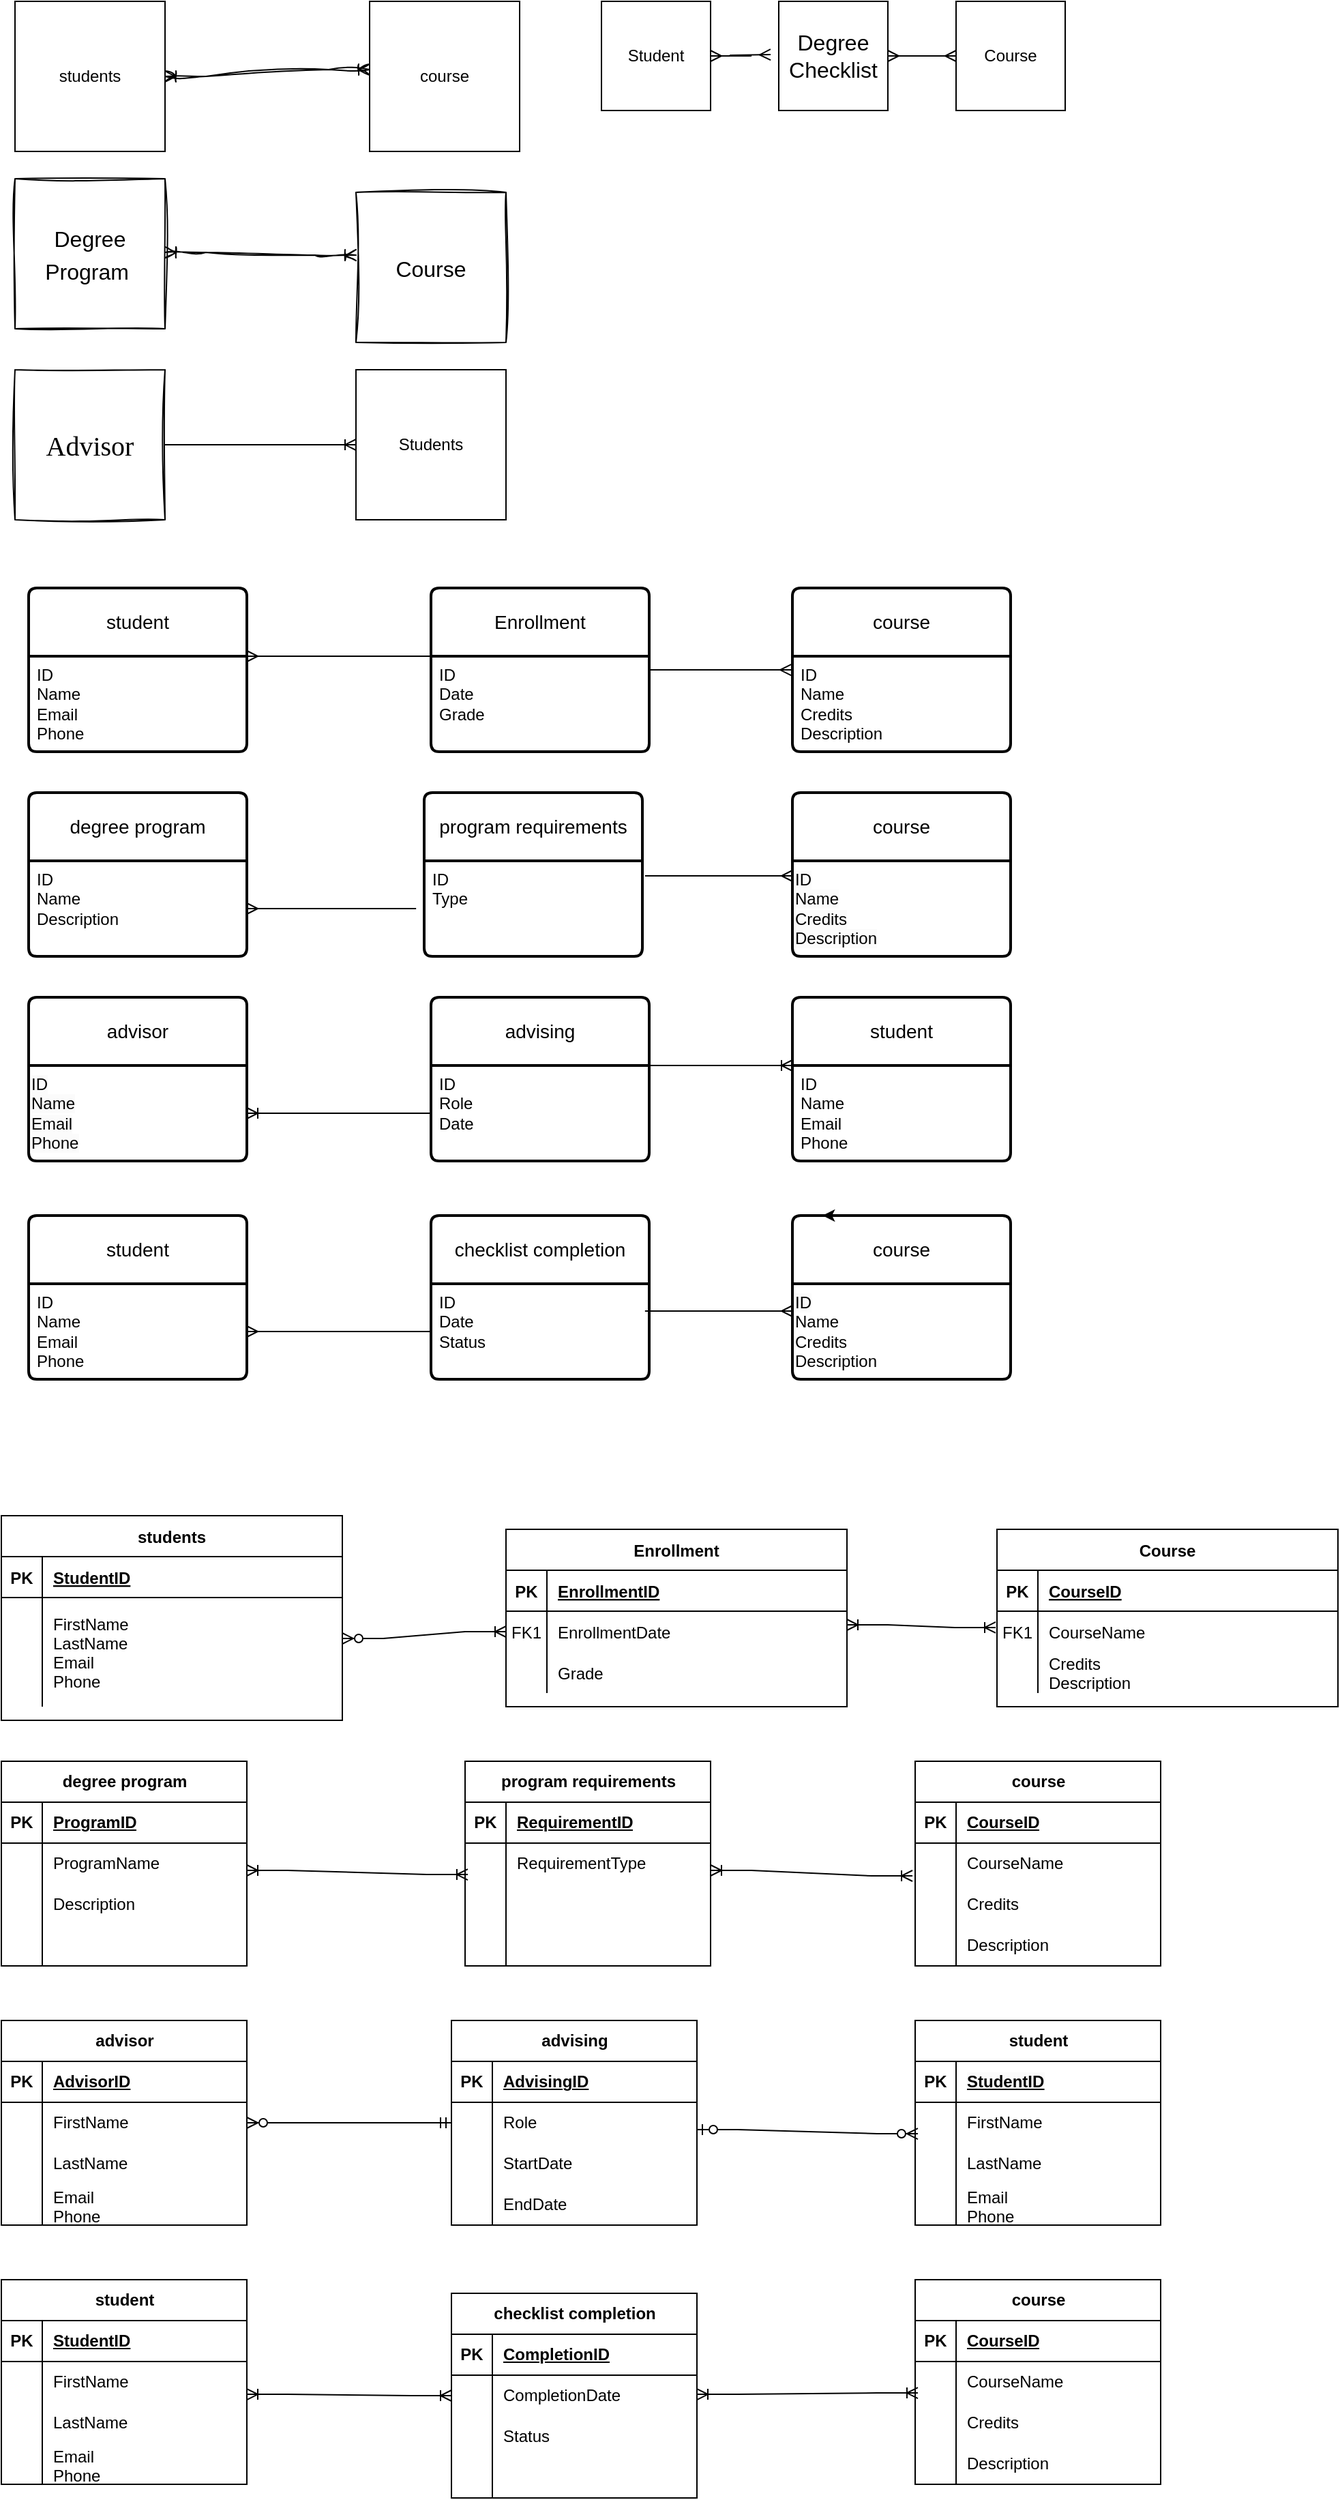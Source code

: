 <mxfile version="22.0.3" type="github">
  <diagram name="Page-1" id="lItWzXiNhSgVnK05ARJw">
    <mxGraphModel dx="947" dy="550" grid="1" gridSize="10" guides="1" tooltips="1" connect="1" arrows="1" fold="1" page="1" pageScale="1" pageWidth="850" pageHeight="1100" math="0" shadow="0">
      <root>
        <mxCell id="0" />
        <mxCell id="1" parent="0" />
        <mxCell id="-YmCARyGePZPXXOaCxjL-1" value="students" style="whiteSpace=wrap;html=1;aspect=fixed;" vertex="1" parent="1">
          <mxGeometry x="30" y="50" width="110" height="110" as="geometry" />
        </mxCell>
        <mxCell id="-YmCARyGePZPXXOaCxjL-2" value="course" style="whiteSpace=wrap;html=1;aspect=fixed;" vertex="1" parent="1">
          <mxGeometry x="290" y="50" width="110" height="110" as="geometry" />
        </mxCell>
        <mxCell id="-YmCARyGePZPXXOaCxjL-3" value="" style="edgeStyle=entityRelationEdgeStyle;fontSize=12;html=1;endArrow=ERoneToMany;startArrow=ERoneToMany;rounded=0;sketch=1;hachureGap=4;jiggle=2;curveFitting=1;fontFamily=Architects Daughter;fontSource=https%3A%2F%2Ffonts.googleapis.com%2Fcss%3Ffamily%3DArchitects%2BDaughter;entryX=0;entryY=0.5;entryDx=0;entryDy=0;" edge="1" parent="1">
          <mxGeometry width="100" height="100" relative="1" as="geometry">
            <mxPoint x="140" y="105" as="sourcePoint" />
            <mxPoint x="290" y="100" as="targetPoint" />
          </mxGeometry>
        </mxCell>
        <mxCell id="-YmCARyGePZPXXOaCxjL-4" value="&lt;span style=&quot;caret-color: rgb(0, 0, 0); color: rgb(0, 0, 0); font-size: 12pt; font-style: normal; font-variant-caps: normal; font-weight: 400; letter-spacing: normal; text-align: start; text-indent: 0px; text-transform: none; word-spacing: 0px; -webkit-text-stroke-width: 0px; text-decoration: none; font-family: Calibri, sans-serif;&quot;&gt;Degree Program&lt;span class=&quot;Apple-converted-space&quot;&gt;&amp;nbsp;&lt;/span&gt;&lt;/span&gt;&lt;span style=&quot;caret-color: rgb(0, 0, 0); color: rgb(0, 0, 0); font-family: -webkit-standard; font-size: medium; font-style: normal; font-variant-caps: normal; font-weight: 400; letter-spacing: normal; text-align: start; text-indent: 0px; text-transform: none; word-spacing: 0px; -webkit-text-stroke-width: 0px; text-decoration: none; float: none; display: inline !important;&quot;&gt;&lt;/span&gt;" style="whiteSpace=wrap;html=1;aspect=fixed;sketch=1;hachureGap=4;jiggle=2;curveFitting=1;fontFamily=Architects Daughter;fontSource=https%3A%2F%2Ffonts.googleapis.com%2Fcss%3Ffamily%3DArchitects%2BDaughter;fontSize=20;" vertex="1" parent="1">
          <mxGeometry x="30" y="180" width="110" height="110" as="geometry" />
        </mxCell>
        <mxCell id="-YmCARyGePZPXXOaCxjL-5" value="&lt;span style=&quot;caret-color: rgb(0, 0, 0); color: rgb(0, 0, 0); font-size: 12pt; font-style: normal; font-variant-caps: normal; font-weight: 400; letter-spacing: normal; text-align: start; text-indent: 0px; text-transform: none; word-spacing: 0px; -webkit-text-stroke-width: 0px; text-decoration: none; font-family: Calibri, sans-serif;&quot;&gt;Course&lt;/span&gt;&lt;span style=&quot;caret-color: rgb(0, 0, 0); color: rgb(0, 0, 0); font-family: -webkit-standard; font-size: medium; font-style: normal; font-variant-caps: normal; font-weight: 400; letter-spacing: normal; text-align: start; text-indent: 0px; text-transform: none; word-spacing: 0px; -webkit-text-stroke-width: 0px; text-decoration: none; float: none; display: inline !important;&quot;&gt;&lt;/span&gt;" style="whiteSpace=wrap;html=1;aspect=fixed;sketch=1;hachureGap=4;jiggle=2;curveFitting=1;fontFamily=Architects Daughter;fontSource=https%3A%2F%2Ffonts.googleapis.com%2Fcss%3Ffamily%3DArchitects%2BDaughter;fontSize=20;" vertex="1" parent="1">
          <mxGeometry x="280" y="190" width="110" height="110" as="geometry" />
        </mxCell>
        <mxCell id="-YmCARyGePZPXXOaCxjL-6" value="" style="edgeStyle=entityRelationEdgeStyle;fontSize=12;html=1;endArrow=ERoneToMany;startArrow=ERoneToMany;rounded=0;sketch=1;hachureGap=4;jiggle=2;curveFitting=1;fontFamily=Architects Daughter;fontSource=https%3A%2F%2Ffonts.googleapis.com%2Fcss%3Ffamily%3DArchitects%2BDaughter;entryX=0;entryY=0.564;entryDx=0;entryDy=0;entryPerimeter=0;" edge="1" parent="1">
          <mxGeometry width="100" height="100" relative="1" as="geometry">
            <mxPoint x="140" y="233.98" as="sourcePoint" />
            <mxPoint x="280" y="236.02" as="targetPoint" />
          </mxGeometry>
        </mxCell>
        <mxCell id="-YmCARyGePZPXXOaCxjL-7" value="Advisor" style="whiteSpace=wrap;html=1;aspect=fixed;sketch=1;hachureGap=4;jiggle=2;curveFitting=1;fontFamily=Times New Roman;fontSize=20;" vertex="1" parent="1">
          <mxGeometry x="30" y="320" width="110" height="110" as="geometry" />
        </mxCell>
        <mxCell id="-YmCARyGePZPXXOaCxjL-8" value="Students" style="whiteSpace=wrap;html=1;aspect=fixed;" vertex="1" parent="1">
          <mxGeometry x="280" y="320" width="110" height="110" as="geometry" />
        </mxCell>
        <mxCell id="-YmCARyGePZPXXOaCxjL-9" value="" style="edgeStyle=entityRelationEdgeStyle;fontSize=12;html=1;endArrow=ERoneToMany;rounded=0;entryX=0;entryY=0.5;entryDx=0;entryDy=0;exitX=1;exitY=0.5;exitDx=0;exitDy=0;" edge="1" parent="1" source="-YmCARyGePZPXXOaCxjL-7" target="-YmCARyGePZPXXOaCxjL-8">
          <mxGeometry width="100" height="100" relative="1" as="geometry">
            <mxPoint x="140" y="380" as="sourcePoint" />
            <mxPoint x="240" y="280" as="targetPoint" />
            <Array as="points">
              <mxPoint x="250" y="360" />
            </Array>
          </mxGeometry>
        </mxCell>
        <mxCell id="-YmCARyGePZPXXOaCxjL-10" value="Student" style="whiteSpace=wrap;html=1;aspect=fixed;" vertex="1" parent="1">
          <mxGeometry x="460" y="50" width="80" height="80" as="geometry" />
        </mxCell>
        <mxCell id="-YmCARyGePZPXXOaCxjL-11" value="&lt;span style=&quot;caret-color: rgb(0, 0, 0); color: rgb(0, 0, 0); font-size: 12pt; font-style: normal; font-variant-caps: normal; font-weight: 400; letter-spacing: normal; text-align: start; text-indent: 0px; text-transform: none; word-spacing: 0px; -webkit-text-stroke-width: 0px; text-decoration: none; font-family: Calibri, sans-serif;&quot;&gt;Degree Checklist&lt;/span&gt;&lt;span style=&quot;caret-color: rgb(0, 0, 0); color: rgb(0, 0, 0); font-family: -webkit-standard; font-size: medium; font-style: normal; font-variant-caps: normal; font-weight: 400; letter-spacing: normal; text-align: start; text-indent: 0px; text-transform: none; word-spacing: 0px; -webkit-text-stroke-width: 0px; text-decoration: none; float: none; display: inline !important;&quot;&gt;&lt;/span&gt;" style="whiteSpace=wrap;html=1;aspect=fixed;" vertex="1" parent="1">
          <mxGeometry x="590" y="50" width="80" height="80" as="geometry" />
        </mxCell>
        <mxCell id="-YmCARyGePZPXXOaCxjL-12" value="Course" style="whiteSpace=wrap;html=1;aspect=fixed;" vertex="1" parent="1">
          <mxGeometry x="720" y="50" width="80" height="80" as="geometry" />
        </mxCell>
        <mxCell id="-YmCARyGePZPXXOaCxjL-13" value="" style="edgeStyle=entityRelationEdgeStyle;fontSize=12;html=1;endArrow=ERmany;startArrow=ERmany;rounded=0;exitX=1;exitY=0.5;exitDx=0;exitDy=0;entryX=-0.075;entryY=0.488;entryDx=0;entryDy=0;entryPerimeter=0;" edge="1" parent="1" source="-YmCARyGePZPXXOaCxjL-10" target="-YmCARyGePZPXXOaCxjL-11">
          <mxGeometry width="100" height="100" relative="1" as="geometry">
            <mxPoint x="530" y="150" as="sourcePoint" />
            <mxPoint x="630" y="50" as="targetPoint" />
            <Array as="points">
              <mxPoint x="600" y="89" />
            </Array>
          </mxGeometry>
        </mxCell>
        <mxCell id="-YmCARyGePZPXXOaCxjL-14" value="" style="edgeStyle=entityRelationEdgeStyle;fontSize=12;html=1;endArrow=ERmany;startArrow=ERmany;rounded=0;exitX=1;exitY=0.5;exitDx=0;exitDy=0;entryX=0;entryY=0.5;entryDx=0;entryDy=0;" edge="1" parent="1" source="-YmCARyGePZPXXOaCxjL-11" target="-YmCARyGePZPXXOaCxjL-12">
          <mxGeometry width="100" height="100" relative="1" as="geometry">
            <mxPoint x="630" y="200" as="sourcePoint" />
            <mxPoint x="690" y="200" as="targetPoint" />
            <Array as="points">
              <mxPoint x="690" y="70" />
              <mxPoint x="700" y="60" />
            </Array>
          </mxGeometry>
        </mxCell>
        <mxCell id="-YmCARyGePZPXXOaCxjL-15" value="student" style="swimlane;childLayout=stackLayout;horizontal=1;startSize=50;horizontalStack=0;rounded=1;fontSize=14;fontStyle=0;strokeWidth=2;resizeParent=0;resizeLast=1;shadow=0;dashed=0;align=center;arcSize=4;whiteSpace=wrap;html=1;" vertex="1" parent="1">
          <mxGeometry x="40" y="480" width="160" height="120" as="geometry" />
        </mxCell>
        <mxCell id="-YmCARyGePZPXXOaCxjL-16" value="ID&lt;br&gt;Name&lt;br&gt;Email&lt;br&gt;Phone" style="align=left;strokeColor=none;fillColor=none;spacingLeft=4;fontSize=12;verticalAlign=top;resizable=0;rotatable=0;part=1;html=1;" vertex="1" parent="-YmCARyGePZPXXOaCxjL-15">
          <mxGeometry y="50" width="160" height="70" as="geometry" />
        </mxCell>
        <mxCell id="-YmCARyGePZPXXOaCxjL-17" value="Enrollment" style="swimlane;childLayout=stackLayout;horizontal=1;startSize=50;horizontalStack=0;rounded=1;fontSize=14;fontStyle=0;strokeWidth=2;resizeParent=0;resizeLast=1;shadow=0;dashed=0;align=center;arcSize=4;whiteSpace=wrap;html=1;" vertex="1" parent="1">
          <mxGeometry x="335" y="480" width="160" height="120" as="geometry" />
        </mxCell>
        <mxCell id="-YmCARyGePZPXXOaCxjL-18" value="ID&lt;br&gt;Date&lt;br&gt;Grade" style="align=left;strokeColor=none;fillColor=none;spacingLeft=4;fontSize=12;verticalAlign=top;resizable=0;rotatable=0;part=1;html=1;" vertex="1" parent="-YmCARyGePZPXXOaCxjL-17">
          <mxGeometry y="50" width="160" height="70" as="geometry" />
        </mxCell>
        <mxCell id="-YmCARyGePZPXXOaCxjL-19" value="course" style="swimlane;childLayout=stackLayout;horizontal=1;startSize=50;horizontalStack=0;rounded=1;fontSize=14;fontStyle=0;strokeWidth=2;resizeParent=0;resizeLast=1;shadow=0;dashed=0;align=center;arcSize=4;whiteSpace=wrap;html=1;" vertex="1" parent="1">
          <mxGeometry x="600" y="480" width="160" height="120" as="geometry" />
        </mxCell>
        <mxCell id="-YmCARyGePZPXXOaCxjL-20" value="ID&lt;br&gt;Name&lt;br&gt;Credits&lt;br&gt;Description" style="align=left;strokeColor=none;fillColor=none;spacingLeft=4;fontSize=12;verticalAlign=top;resizable=0;rotatable=0;part=1;html=1;" vertex="1" parent="-YmCARyGePZPXXOaCxjL-19">
          <mxGeometry y="50" width="160" height="70" as="geometry" />
        </mxCell>
        <mxCell id="-YmCARyGePZPXXOaCxjL-21" value="degree program" style="swimlane;childLayout=stackLayout;horizontal=1;startSize=50;horizontalStack=0;rounded=1;fontSize=14;fontStyle=0;strokeWidth=2;resizeParent=0;resizeLast=1;shadow=0;dashed=0;align=center;arcSize=4;whiteSpace=wrap;html=1;" vertex="1" parent="1">
          <mxGeometry x="40" y="630" width="160" height="120" as="geometry" />
        </mxCell>
        <mxCell id="-YmCARyGePZPXXOaCxjL-22" value="ID&lt;br&gt;Name&lt;br&gt;Description" style="align=left;strokeColor=none;fillColor=none;spacingLeft=4;fontSize=12;verticalAlign=top;resizable=0;rotatable=0;part=1;html=1;" vertex="1" parent="-YmCARyGePZPXXOaCxjL-21">
          <mxGeometry y="50" width="160" height="70" as="geometry" />
        </mxCell>
        <mxCell id="-YmCARyGePZPXXOaCxjL-23" value="program requirements" style="swimlane;childLayout=stackLayout;horizontal=1;startSize=50;horizontalStack=0;rounded=1;fontSize=14;fontStyle=0;strokeWidth=2;resizeParent=0;resizeLast=1;shadow=0;dashed=0;align=center;arcSize=4;whiteSpace=wrap;html=1;" vertex="1" parent="1">
          <mxGeometry x="330" y="630" width="160" height="120" as="geometry" />
        </mxCell>
        <mxCell id="-YmCARyGePZPXXOaCxjL-24" value="ID&lt;br&gt;Type" style="align=left;strokeColor=none;fillColor=none;spacingLeft=4;fontSize=12;verticalAlign=top;resizable=0;rotatable=0;part=1;html=1;" vertex="1" parent="-YmCARyGePZPXXOaCxjL-23">
          <mxGeometry y="50" width="160" height="70" as="geometry" />
        </mxCell>
        <mxCell id="-YmCARyGePZPXXOaCxjL-25" value="course" style="swimlane;childLayout=stackLayout;horizontal=1;startSize=50;horizontalStack=0;rounded=1;fontSize=14;fontStyle=0;strokeWidth=2;resizeParent=0;resizeLast=1;shadow=0;dashed=0;align=center;arcSize=4;whiteSpace=wrap;html=1;" vertex="1" parent="1">
          <mxGeometry x="600" y="630" width="160" height="120" as="geometry" />
        </mxCell>
        <mxCell id="-YmCARyGePZPXXOaCxjL-26" value="&lt;span style=&quot;caret-color: rgb(0, 0, 0); color: rgb(0, 0, 0); font-family: Helvetica; font-size: 12px; font-style: normal; font-variant-caps: normal; font-weight: 400; letter-spacing: normal; text-indent: 0px; text-transform: none; word-spacing: 0px; -webkit-text-stroke-width: 0px; background-color: rgb(251, 251, 251); text-decoration: none; float: none; display: inline !important;&quot;&gt;ID&lt;/span&gt;&lt;br style=&quot;border-color: var(--border-color); caret-color: rgb(0, 0, 0); color: rgb(0, 0, 0); font-family: Helvetica; font-size: 12px; font-style: normal; font-variant-caps: normal; font-weight: 400; letter-spacing: normal; text-indent: 0px; text-transform: none; word-spacing: 0px; -webkit-text-stroke-width: 0px; text-decoration: none;&quot;&gt;&lt;span style=&quot;caret-color: rgb(0, 0, 0); color: rgb(0, 0, 0); font-family: Helvetica; font-size: 12px; font-style: normal; font-variant-caps: normal; font-weight: 400; letter-spacing: normal; text-indent: 0px; text-transform: none; word-spacing: 0px; -webkit-text-stroke-width: 0px; background-color: rgb(251, 251, 251); text-decoration: none; float: none; display: inline !important;&quot;&gt;Name&lt;/span&gt;&lt;br style=&quot;border-color: var(--border-color); caret-color: rgb(0, 0, 0); color: rgb(0, 0, 0); font-family: Helvetica; font-size: 12px; font-style: normal; font-variant-caps: normal; font-weight: 400; letter-spacing: normal; text-indent: 0px; text-transform: none; word-spacing: 0px; -webkit-text-stroke-width: 0px; text-decoration: none;&quot;&gt;&lt;span style=&quot;caret-color: rgb(0, 0, 0); color: rgb(0, 0, 0); font-family: Helvetica; font-size: 12px; font-style: normal; font-variant-caps: normal; font-weight: 400; letter-spacing: normal; text-indent: 0px; text-transform: none; word-spacing: 0px; -webkit-text-stroke-width: 0px; background-color: rgb(251, 251, 251); text-decoration: none; float: none; display: inline !important;&quot;&gt;Credits&lt;/span&gt;&lt;br style=&quot;border-color: var(--border-color); caret-color: rgb(0, 0, 0); color: rgb(0, 0, 0); font-family: Helvetica; font-size: 12px; font-style: normal; font-variant-caps: normal; font-weight: 400; letter-spacing: normal; text-indent: 0px; text-transform: none; word-spacing: 0px; -webkit-text-stroke-width: 0px; text-decoration: none;&quot;&gt;&lt;span style=&quot;caret-color: rgb(0, 0, 0); color: rgb(0, 0, 0); font-family: Helvetica; font-size: 12px; font-style: normal; font-variant-caps: normal; font-weight: 400; letter-spacing: normal; text-indent: 0px; text-transform: none; word-spacing: 0px; -webkit-text-stroke-width: 0px; background-color: rgb(251, 251, 251); text-decoration: none; float: none; display: inline !important;&quot;&gt;Description&lt;/span&gt;" style="text;html=1;align=left;verticalAlign=middle;resizable=0;points=[];autosize=1;strokeColor=none;fillColor=none;" vertex="1" parent="-YmCARyGePZPXXOaCxjL-25">
          <mxGeometry y="50" width="160" height="70" as="geometry" />
        </mxCell>
        <mxCell id="-YmCARyGePZPXXOaCxjL-27" value="advisor" style="swimlane;childLayout=stackLayout;horizontal=1;startSize=50;horizontalStack=0;rounded=1;fontSize=14;fontStyle=0;strokeWidth=2;resizeParent=0;resizeLast=1;shadow=0;dashed=0;align=center;arcSize=4;whiteSpace=wrap;html=1;" vertex="1" parent="1">
          <mxGeometry x="40" y="780" width="160" height="120" as="geometry" />
        </mxCell>
        <mxCell id="-YmCARyGePZPXXOaCxjL-28" value="&lt;span style=&quot;caret-color: rgb(0, 0, 0); color: rgb(0, 0, 0); font-family: Helvetica; font-size: 12px; font-style: normal; font-variant-caps: normal; font-weight: 400; letter-spacing: normal; text-indent: 0px; text-transform: none; word-spacing: 0px; -webkit-text-stroke-width: 0px; background-color: rgb(251, 251, 251); text-decoration: none; float: none; display: inline !important;&quot;&gt;ID&lt;/span&gt;&lt;br style=&quot;border-color: var(--border-color); caret-color: rgb(0, 0, 0); color: rgb(0, 0, 0); font-family: Helvetica; font-size: 12px; font-style: normal; font-variant-caps: normal; font-weight: 400; letter-spacing: normal; text-indent: 0px; text-transform: none; word-spacing: 0px; -webkit-text-stroke-width: 0px; text-decoration: none;&quot;&gt;&lt;span style=&quot;caret-color: rgb(0, 0, 0); color: rgb(0, 0, 0); font-family: Helvetica; font-size: 12px; font-style: normal; font-variant-caps: normal; font-weight: 400; letter-spacing: normal; text-indent: 0px; text-transform: none; word-spacing: 0px; -webkit-text-stroke-width: 0px; background-color: rgb(251, 251, 251); text-decoration: none; float: none; display: inline !important;&quot;&gt;Name&lt;/span&gt;&lt;br style=&quot;border-color: var(--border-color); caret-color: rgb(0, 0, 0); color: rgb(0, 0, 0); font-family: Helvetica; font-size: 12px; font-style: normal; font-variant-caps: normal; font-weight: 400; letter-spacing: normal; text-indent: 0px; text-transform: none; word-spacing: 0px; -webkit-text-stroke-width: 0px; text-decoration: none;&quot;&gt;&lt;span style=&quot;caret-color: rgb(0, 0, 0); color: rgb(0, 0, 0); font-family: Helvetica; font-size: 12px; font-style: normal; font-variant-caps: normal; font-weight: 400; letter-spacing: normal; text-indent: 0px; text-transform: none; word-spacing: 0px; -webkit-text-stroke-width: 0px; background-color: rgb(251, 251, 251); text-decoration: none; float: none; display: inline !important;&quot;&gt;Email&lt;/span&gt;&lt;br style=&quot;border-color: var(--border-color); caret-color: rgb(0, 0, 0); color: rgb(0, 0, 0); font-family: Helvetica; font-size: 12px; font-style: normal; font-variant-caps: normal; font-weight: 400; letter-spacing: normal; text-indent: 0px; text-transform: none; word-spacing: 0px; -webkit-text-stroke-width: 0px; text-decoration: none;&quot;&gt;&lt;span style=&quot;caret-color: rgb(0, 0, 0); color: rgb(0, 0, 0); font-family: Helvetica; font-size: 12px; font-style: normal; font-variant-caps: normal; font-weight: 400; letter-spacing: normal; text-indent: 0px; text-transform: none; word-spacing: 0px; -webkit-text-stroke-width: 0px; background-color: rgb(251, 251, 251); text-decoration: none; float: none; display: inline !important;&quot;&gt;Phone&lt;/span&gt;" style="text;html=1;align=left;verticalAlign=middle;resizable=0;points=[];autosize=1;strokeColor=none;fillColor=none;" vertex="1" parent="-YmCARyGePZPXXOaCxjL-27">
          <mxGeometry y="50" width="160" height="70" as="geometry" />
        </mxCell>
        <mxCell id="-YmCARyGePZPXXOaCxjL-29" value="advising" style="swimlane;childLayout=stackLayout;horizontal=1;startSize=50;horizontalStack=0;rounded=1;fontSize=14;fontStyle=0;strokeWidth=2;resizeParent=0;resizeLast=1;shadow=0;dashed=0;align=center;arcSize=4;whiteSpace=wrap;html=1;" vertex="1" parent="1">
          <mxGeometry x="335" y="780" width="160" height="120" as="geometry" />
        </mxCell>
        <mxCell id="-YmCARyGePZPXXOaCxjL-30" value="ID&lt;br&gt;Role&lt;br&gt;Date" style="align=left;strokeColor=none;fillColor=none;spacingLeft=4;fontSize=12;verticalAlign=top;resizable=0;rotatable=0;part=1;html=1;" vertex="1" parent="-YmCARyGePZPXXOaCxjL-29">
          <mxGeometry y="50" width="160" height="70" as="geometry" />
        </mxCell>
        <mxCell id="-YmCARyGePZPXXOaCxjL-31" value="student" style="swimlane;childLayout=stackLayout;horizontal=1;startSize=50;horizontalStack=0;rounded=1;fontSize=14;fontStyle=0;strokeWidth=2;resizeParent=0;resizeLast=1;shadow=0;dashed=0;align=center;arcSize=4;whiteSpace=wrap;html=1;" vertex="1" parent="1">
          <mxGeometry x="600" y="780" width="160" height="120" as="geometry" />
        </mxCell>
        <mxCell id="-YmCARyGePZPXXOaCxjL-32" value="ID&lt;br style=&quot;border-color: var(--border-color);&quot;&gt;Name&lt;br style=&quot;border-color: var(--border-color);&quot;&gt;Email&lt;br style=&quot;border-color: var(--border-color);&quot;&gt;Phone" style="align=left;strokeColor=none;fillColor=none;spacingLeft=4;fontSize=12;verticalAlign=top;resizable=0;rotatable=0;part=1;html=1;" vertex="1" parent="-YmCARyGePZPXXOaCxjL-31">
          <mxGeometry y="50" width="160" height="70" as="geometry" />
        </mxCell>
        <mxCell id="-YmCARyGePZPXXOaCxjL-33" value="student" style="swimlane;childLayout=stackLayout;horizontal=1;startSize=50;horizontalStack=0;rounded=1;fontSize=14;fontStyle=0;strokeWidth=2;resizeParent=0;resizeLast=1;shadow=0;dashed=0;align=center;arcSize=4;whiteSpace=wrap;html=1;" vertex="1" parent="1">
          <mxGeometry x="40" y="940" width="160" height="120" as="geometry" />
        </mxCell>
        <mxCell id="-YmCARyGePZPXXOaCxjL-34" value="ID&lt;br style=&quot;border-color: var(--border-color);&quot;&gt;Name&lt;br style=&quot;border-color: var(--border-color);&quot;&gt;Email&lt;br style=&quot;border-color: var(--border-color);&quot;&gt;Phone" style="align=left;strokeColor=none;fillColor=none;spacingLeft=4;fontSize=12;verticalAlign=top;resizable=0;rotatable=0;part=1;html=1;" vertex="1" parent="-YmCARyGePZPXXOaCxjL-33">
          <mxGeometry y="50" width="160" height="70" as="geometry" />
        </mxCell>
        <mxCell id="-YmCARyGePZPXXOaCxjL-35" value="checklist completion" style="swimlane;childLayout=stackLayout;horizontal=1;startSize=50;horizontalStack=0;rounded=1;fontSize=14;fontStyle=0;strokeWidth=2;resizeParent=0;resizeLast=1;shadow=0;dashed=0;align=center;arcSize=4;whiteSpace=wrap;html=1;" vertex="1" parent="1">
          <mxGeometry x="335" y="940" width="160" height="120" as="geometry" />
        </mxCell>
        <mxCell id="-YmCARyGePZPXXOaCxjL-36" value="ID&lt;br&gt;Date&lt;br&gt;Status" style="align=left;strokeColor=none;fillColor=none;spacingLeft=4;fontSize=12;verticalAlign=top;resizable=0;rotatable=0;part=1;html=1;" vertex="1" parent="-YmCARyGePZPXXOaCxjL-35">
          <mxGeometry y="50" width="160" height="70" as="geometry" />
        </mxCell>
        <mxCell id="-YmCARyGePZPXXOaCxjL-37" value="course" style="swimlane;childLayout=stackLayout;horizontal=1;startSize=50;horizontalStack=0;rounded=1;fontSize=14;fontStyle=0;strokeWidth=2;resizeParent=0;resizeLast=1;shadow=0;dashed=0;align=center;arcSize=4;whiteSpace=wrap;html=1;" vertex="1" parent="1">
          <mxGeometry x="600" y="940" width="160" height="120" as="geometry" />
        </mxCell>
        <mxCell id="-YmCARyGePZPXXOaCxjL-38" value="&lt;span style=&quot;caret-color: rgb(0, 0, 0); color: rgb(0, 0, 0); font-family: Helvetica; font-size: 12px; font-style: normal; font-variant-caps: normal; font-weight: 400; letter-spacing: normal; text-indent: 0px; text-transform: none; word-spacing: 0px; -webkit-text-stroke-width: 0px; background-color: rgb(251, 251, 251); text-decoration: none; float: none; display: inline !important;&quot;&gt;ID&lt;/span&gt;&lt;br style=&quot;border-color: var(--border-color); caret-color: rgb(0, 0, 0); color: rgb(0, 0, 0); font-family: Helvetica; font-size: 12px; font-style: normal; font-variant-caps: normal; font-weight: 400; letter-spacing: normal; text-indent: 0px; text-transform: none; word-spacing: 0px; -webkit-text-stroke-width: 0px; text-decoration: none;&quot;&gt;&lt;span style=&quot;border-color: var(--border-color); caret-color: rgb(0, 0, 0); color: rgb(0, 0, 0); font-family: Helvetica; font-size: 12px; font-style: normal; font-variant-caps: normal; font-weight: 400; letter-spacing: normal; text-indent: 0px; text-transform: none; word-spacing: 0px; -webkit-text-stroke-width: 0px; text-decoration: none;&quot;&gt;Name&lt;/span&gt;&lt;br style=&quot;border-color: var(--border-color); caret-color: rgb(0, 0, 0); color: rgb(0, 0, 0); font-family: Helvetica; font-size: 12px; font-style: normal; font-variant-caps: normal; font-weight: 400; letter-spacing: normal; text-indent: 0px; text-transform: none; word-spacing: 0px; -webkit-text-stroke-width: 0px; text-decoration: none;&quot;&gt;&lt;span style=&quot;border-color: var(--border-color); caret-color: rgb(0, 0, 0); color: rgb(0, 0, 0); font-family: Helvetica; font-size: 12px; font-style: normal; font-variant-caps: normal; font-weight: 400; letter-spacing: normal; text-indent: 0px; text-transform: none; word-spacing: 0px; -webkit-text-stroke-width: 0px; text-decoration: none;&quot;&gt;Credits&lt;/span&gt;&lt;br style=&quot;border-color: var(--border-color); caret-color: rgb(0, 0, 0); color: rgb(0, 0, 0); font-family: Helvetica; font-size: 12px; font-style: normal; font-variant-caps: normal; font-weight: 400; letter-spacing: normal; text-indent: 0px; text-transform: none; word-spacing: 0px; -webkit-text-stroke-width: 0px; text-decoration: none;&quot;&gt;&lt;div style=&quot;border-color: var(--border-color); caret-color: rgb(0, 0, 0); color: rgb(0, 0, 0); font-family: Helvetica; font-size: 12px; font-style: normal; font-variant-caps: normal; font-weight: 400; letter-spacing: normal; text-indent: 0px; text-transform: none; word-spacing: 0px; -webkit-text-stroke-width: 0px; text-decoration: none;&quot;&gt;Description&lt;/div&gt;" style="text;html=1;align=left;verticalAlign=middle;resizable=0;points=[];autosize=1;strokeColor=none;fillColor=none;" vertex="1" parent="-YmCARyGePZPXXOaCxjL-37">
          <mxGeometry y="50" width="160" height="70" as="geometry" />
        </mxCell>
        <mxCell id="-YmCARyGePZPXXOaCxjL-39" value="" style="edgeStyle=entityRelationEdgeStyle;fontSize=12;html=1;endArrow=ERoneToMany;rounded=0;entryX=0;entryY=0;entryDx=0;entryDy=0;" edge="1" parent="1" target="-YmCARyGePZPXXOaCxjL-32">
          <mxGeometry width="100" height="100" relative="1" as="geometry">
            <mxPoint x="495" y="830" as="sourcePoint" />
            <mxPoint x="590" y="830" as="targetPoint" />
            <Array as="points">
              <mxPoint x="449.92" y="819.98" />
              <mxPoint x="519.92" y="829.98" />
            </Array>
          </mxGeometry>
        </mxCell>
        <mxCell id="-YmCARyGePZPXXOaCxjL-40" style="edgeStyle=orthogonalEdgeStyle;rounded=0;orthogonalLoop=1;jettySize=auto;html=1;exitX=0.25;exitY=0;exitDx=0;exitDy=0;entryX=0.138;entryY=0.008;entryDx=0;entryDy=0;entryPerimeter=0;" edge="1" parent="1" source="-YmCARyGePZPXXOaCxjL-37" target="-YmCARyGePZPXXOaCxjL-37">
          <mxGeometry relative="1" as="geometry" />
        </mxCell>
        <mxCell id="-YmCARyGePZPXXOaCxjL-41" value="" style="edgeStyle=entityRelationEdgeStyle;fontSize=12;html=1;endArrow=ERmany;rounded=0;entryX=-0.006;entryY=0.143;entryDx=0;entryDy=0;entryPerimeter=0;" edge="1" parent="1" target="-YmCARyGePZPXXOaCxjL-20">
          <mxGeometry width="100" height="100" relative="1" as="geometry">
            <mxPoint x="495" y="540" as="sourcePoint" />
            <mxPoint x="595" y="440" as="targetPoint" />
          </mxGeometry>
        </mxCell>
        <mxCell id="-YmCARyGePZPXXOaCxjL-42" value="" style="edgeStyle=entityRelationEdgeStyle;fontSize=12;html=1;endArrow=ERmany;rounded=0;entryX=1;entryY=0;entryDx=0;entryDy=0;exitX=0.069;exitY=0;exitDx=0;exitDy=0;exitPerimeter=0;" edge="1" parent="1" source="-YmCARyGePZPXXOaCxjL-18" target="-YmCARyGePZPXXOaCxjL-16">
          <mxGeometry width="100" height="100" relative="1" as="geometry">
            <mxPoint x="200" y="550" as="sourcePoint" />
            <mxPoint x="300" y="450" as="targetPoint" />
            <Array as="points">
              <mxPoint x="310" y="480" />
            </Array>
          </mxGeometry>
        </mxCell>
        <mxCell id="-YmCARyGePZPXXOaCxjL-43" value="" style="edgeStyle=entityRelationEdgeStyle;fontSize=12;html=1;endArrow=ERmany;rounded=0;" edge="1" parent="1">
          <mxGeometry width="100" height="100" relative="1" as="geometry">
            <mxPoint x="491.92" y="691.01" as="sourcePoint" />
            <mxPoint x="600" y="691" as="targetPoint" />
          </mxGeometry>
        </mxCell>
        <mxCell id="-YmCARyGePZPXXOaCxjL-44" value="" style="edgeStyle=entityRelationEdgeStyle;fontSize=12;html=1;endArrow=ERmany;rounded=0;" edge="1" parent="1">
          <mxGeometry width="100" height="100" relative="1" as="geometry">
            <mxPoint x="491.92" y="1010.01" as="sourcePoint" />
            <mxPoint x="600" y="1010" as="targetPoint" />
          </mxGeometry>
        </mxCell>
        <mxCell id="-YmCARyGePZPXXOaCxjL-45" value="" style="edgeStyle=entityRelationEdgeStyle;fontSize=12;html=1;endArrow=ERoneToMany;rounded=0;exitX=0;exitY=0.5;exitDx=0;exitDy=0;" edge="1" parent="1" source="-YmCARyGePZPXXOaCxjL-30" target="-YmCARyGePZPXXOaCxjL-28">
          <mxGeometry width="100" height="100" relative="1" as="geometry">
            <mxPoint x="290" y="910" as="sourcePoint" />
            <mxPoint x="330" y="850" as="targetPoint" />
            <Array as="points">
              <mxPoint x="270" y="850" />
            </Array>
          </mxGeometry>
        </mxCell>
        <mxCell id="-YmCARyGePZPXXOaCxjL-46" value="" style="edgeStyle=entityRelationEdgeStyle;fontSize=12;html=1;endArrow=ERmany;rounded=0;exitX=-0.037;exitY=0.5;exitDx=0;exitDy=0;exitPerimeter=0;" edge="1" parent="1" source="-YmCARyGePZPXXOaCxjL-24" target="-YmCARyGePZPXXOaCxjL-22">
          <mxGeometry width="100" height="100" relative="1" as="geometry">
            <mxPoint x="300" y="680" as="sourcePoint" />
            <mxPoint x="210" y="680" as="targetPoint" />
            <Array as="points">
              <mxPoint x="320" y="630" />
            </Array>
          </mxGeometry>
        </mxCell>
        <mxCell id="-YmCARyGePZPXXOaCxjL-47" value="" style="edgeStyle=entityRelationEdgeStyle;fontSize=12;html=1;endArrow=ERmany;rounded=0;exitX=0;exitY=0.5;exitDx=0;exitDy=0;" edge="1" parent="1" source="-YmCARyGePZPXXOaCxjL-36" target="-YmCARyGePZPXXOaCxjL-34">
          <mxGeometry width="100" height="100" relative="1" as="geometry">
            <mxPoint x="300" y="1010" as="sourcePoint" />
            <mxPoint x="224" y="1010" as="targetPoint" />
            <Array as="points">
              <mxPoint x="334" y="960" />
            </Array>
          </mxGeometry>
        </mxCell>
        <mxCell id="-YmCARyGePZPXXOaCxjL-50" value="" style="shape=partialRectangle;overflow=hidden;connectable=0;fillColor=none;top=0;left=0;bottom=0;right=0;" vertex="1" parent="1">
          <mxGeometry x="750" y="1260" width="30" height="30" as="geometry">
            <mxRectangle width="30" height="30" as="alternateBounds" />
          </mxGeometry>
        </mxCell>
        <mxCell id="-YmCARyGePZPXXOaCxjL-51" value="Enrollment" style="shape=table;startSize=30;container=1;collapsible=1;childLayout=tableLayout;fixedRows=1;rowLines=0;fontStyle=1;align=center;resizeLast=1;" vertex="1" parent="1">
          <mxGeometry x="390" y="1170" width="250" height="130" as="geometry" />
        </mxCell>
        <mxCell id="-YmCARyGePZPXXOaCxjL-52" value="" style="shape=partialRectangle;collapsible=0;dropTarget=0;pointerEvents=0;fillColor=none;points=[[0,0.5],[1,0.5]];portConstraint=eastwest;top=0;left=0;right=0;bottom=1;" vertex="1" parent="-YmCARyGePZPXXOaCxjL-51">
          <mxGeometry y="30" width="250" height="30" as="geometry" />
        </mxCell>
        <mxCell id="-YmCARyGePZPXXOaCxjL-53" value="PK" style="shape=partialRectangle;overflow=hidden;connectable=0;fillColor=none;top=0;left=0;bottom=0;right=0;fontStyle=1;" vertex="1" parent="-YmCARyGePZPXXOaCxjL-52">
          <mxGeometry width="30" height="30" as="geometry">
            <mxRectangle width="30" height="30" as="alternateBounds" />
          </mxGeometry>
        </mxCell>
        <mxCell id="-YmCARyGePZPXXOaCxjL-54" value="EnrollmentID" style="shape=partialRectangle;overflow=hidden;connectable=0;fillColor=none;top=0;left=0;bottom=0;right=0;align=left;spacingLeft=6;fontStyle=5;" vertex="1" parent="-YmCARyGePZPXXOaCxjL-52">
          <mxGeometry x="30" width="220" height="30" as="geometry">
            <mxRectangle width="220" height="30" as="alternateBounds" />
          </mxGeometry>
        </mxCell>
        <mxCell id="-YmCARyGePZPXXOaCxjL-55" value="" style="shape=partialRectangle;collapsible=0;dropTarget=0;pointerEvents=0;fillColor=none;points=[[0,0.5],[1,0.5]];portConstraint=eastwest;top=0;left=0;right=0;bottom=0;" vertex="1" parent="-YmCARyGePZPXXOaCxjL-51">
          <mxGeometry y="60" width="250" height="30" as="geometry" />
        </mxCell>
        <mxCell id="-YmCARyGePZPXXOaCxjL-56" value="FK1" style="shape=partialRectangle;overflow=hidden;connectable=0;fillColor=none;top=0;left=0;bottom=0;right=0;" vertex="1" parent="-YmCARyGePZPXXOaCxjL-55">
          <mxGeometry width="30" height="30" as="geometry">
            <mxRectangle width="30" height="30" as="alternateBounds" />
          </mxGeometry>
        </mxCell>
        <mxCell id="-YmCARyGePZPXXOaCxjL-57" value="EnrollmentDate" style="shape=partialRectangle;overflow=hidden;connectable=0;fillColor=none;top=0;left=0;bottom=0;right=0;align=left;spacingLeft=6;" vertex="1" parent="-YmCARyGePZPXXOaCxjL-55">
          <mxGeometry x="30" width="220" height="30" as="geometry">
            <mxRectangle width="220" height="30" as="alternateBounds" />
          </mxGeometry>
        </mxCell>
        <mxCell id="-YmCARyGePZPXXOaCxjL-58" value="" style="shape=partialRectangle;collapsible=0;dropTarget=0;pointerEvents=0;fillColor=none;points=[[0,0.5],[1,0.5]];portConstraint=eastwest;top=0;left=0;right=0;bottom=0;" vertex="1" parent="-YmCARyGePZPXXOaCxjL-51">
          <mxGeometry y="90" width="250" height="30" as="geometry" />
        </mxCell>
        <mxCell id="-YmCARyGePZPXXOaCxjL-59" value="" style="shape=partialRectangle;overflow=hidden;connectable=0;fillColor=none;top=0;left=0;bottom=0;right=0;" vertex="1" parent="-YmCARyGePZPXXOaCxjL-58">
          <mxGeometry width="30" height="30" as="geometry">
            <mxRectangle width="30" height="30" as="alternateBounds" />
          </mxGeometry>
        </mxCell>
        <mxCell id="-YmCARyGePZPXXOaCxjL-60" value="Grade" style="shape=partialRectangle;overflow=hidden;connectable=0;fillColor=none;top=0;left=0;bottom=0;right=0;align=left;spacingLeft=6;" vertex="1" parent="-YmCARyGePZPXXOaCxjL-58">
          <mxGeometry x="30" width="220" height="30" as="geometry">
            <mxRectangle width="220" height="30" as="alternateBounds" />
          </mxGeometry>
        </mxCell>
        <mxCell id="-YmCARyGePZPXXOaCxjL-61" value="students" style="shape=table;startSize=30;container=1;collapsible=1;childLayout=tableLayout;fixedRows=1;rowLines=0;fontStyle=1;align=center;resizeLast=1;" vertex="1" parent="1">
          <mxGeometry x="20" y="1160" width="250" height="150" as="geometry" />
        </mxCell>
        <mxCell id="-YmCARyGePZPXXOaCxjL-62" value="" style="shape=partialRectangle;collapsible=0;dropTarget=0;pointerEvents=0;fillColor=none;points=[[0,0.5],[1,0.5]];portConstraint=eastwest;top=0;left=0;right=0;bottom=1;" vertex="1" parent="-YmCARyGePZPXXOaCxjL-61">
          <mxGeometry y="30" width="250" height="30" as="geometry" />
        </mxCell>
        <mxCell id="-YmCARyGePZPXXOaCxjL-63" value="PK" style="shape=partialRectangle;overflow=hidden;connectable=0;fillColor=none;top=0;left=0;bottom=0;right=0;fontStyle=1;" vertex="1" parent="-YmCARyGePZPXXOaCxjL-62">
          <mxGeometry width="30" height="30" as="geometry">
            <mxRectangle width="30" height="30" as="alternateBounds" />
          </mxGeometry>
        </mxCell>
        <mxCell id="-YmCARyGePZPXXOaCxjL-64" value="StudentID" style="shape=partialRectangle;overflow=hidden;connectable=0;fillColor=none;top=0;left=0;bottom=0;right=0;align=left;spacingLeft=6;fontStyle=5;" vertex="1" parent="-YmCARyGePZPXXOaCxjL-62">
          <mxGeometry x="30" width="220" height="30" as="geometry">
            <mxRectangle width="220" height="30" as="alternateBounds" />
          </mxGeometry>
        </mxCell>
        <mxCell id="-YmCARyGePZPXXOaCxjL-65" value="" style="shape=partialRectangle;collapsible=0;dropTarget=0;pointerEvents=0;fillColor=none;points=[[0,0.5],[1,0.5]];portConstraint=eastwest;top=0;left=0;right=0;bottom=0;" vertex="1" parent="-YmCARyGePZPXXOaCxjL-61">
          <mxGeometry y="60" width="250" height="80" as="geometry" />
        </mxCell>
        <mxCell id="-YmCARyGePZPXXOaCxjL-66" value="" style="shape=partialRectangle;overflow=hidden;connectable=0;fillColor=none;top=0;left=0;bottom=0;right=0;" vertex="1" parent="-YmCARyGePZPXXOaCxjL-65">
          <mxGeometry width="30" height="80" as="geometry">
            <mxRectangle width="30" height="80" as="alternateBounds" />
          </mxGeometry>
        </mxCell>
        <mxCell id="-YmCARyGePZPXXOaCxjL-67" value="FirstName&#xa;LastName&#xa;Email&#xa;Phone" style="shape=partialRectangle;overflow=hidden;connectable=0;fillColor=none;top=0;left=0;bottom=0;right=0;align=left;spacingLeft=6;" vertex="1" parent="-YmCARyGePZPXXOaCxjL-65">
          <mxGeometry x="30" width="220" height="80" as="geometry">
            <mxRectangle width="220" height="80" as="alternateBounds" />
          </mxGeometry>
        </mxCell>
        <mxCell id="-YmCARyGePZPXXOaCxjL-68" value="degree program" style="shape=table;startSize=30;container=1;collapsible=1;childLayout=tableLayout;fixedRows=1;rowLines=0;fontStyle=1;align=center;resizeLast=1;html=1;" vertex="1" parent="1">
          <mxGeometry x="20" y="1340" width="180" height="150" as="geometry" />
        </mxCell>
        <mxCell id="-YmCARyGePZPXXOaCxjL-69" value="" style="shape=tableRow;horizontal=0;startSize=0;swimlaneHead=0;swimlaneBody=0;fillColor=none;collapsible=0;dropTarget=0;points=[[0,0.5],[1,0.5]];portConstraint=eastwest;top=0;left=0;right=0;bottom=1;" vertex="1" parent="-YmCARyGePZPXXOaCxjL-68">
          <mxGeometry y="30" width="180" height="30" as="geometry" />
        </mxCell>
        <mxCell id="-YmCARyGePZPXXOaCxjL-70" value="PK" style="shape=partialRectangle;connectable=0;fillColor=none;top=0;left=0;bottom=0;right=0;fontStyle=1;overflow=hidden;whiteSpace=wrap;html=1;" vertex="1" parent="-YmCARyGePZPXXOaCxjL-69">
          <mxGeometry width="30" height="30" as="geometry">
            <mxRectangle width="30" height="30" as="alternateBounds" />
          </mxGeometry>
        </mxCell>
        <mxCell id="-YmCARyGePZPXXOaCxjL-71" value="ProgramID" style="shape=partialRectangle;connectable=0;fillColor=none;top=0;left=0;bottom=0;right=0;align=left;spacingLeft=6;fontStyle=5;overflow=hidden;whiteSpace=wrap;html=1;" vertex="1" parent="-YmCARyGePZPXXOaCxjL-69">
          <mxGeometry x="30" width="150" height="30" as="geometry">
            <mxRectangle width="150" height="30" as="alternateBounds" />
          </mxGeometry>
        </mxCell>
        <mxCell id="-YmCARyGePZPXXOaCxjL-72" value="" style="shape=tableRow;horizontal=0;startSize=0;swimlaneHead=0;swimlaneBody=0;fillColor=none;collapsible=0;dropTarget=0;points=[[0,0.5],[1,0.5]];portConstraint=eastwest;top=0;left=0;right=0;bottom=0;" vertex="1" parent="-YmCARyGePZPXXOaCxjL-68">
          <mxGeometry y="60" width="180" height="30" as="geometry" />
        </mxCell>
        <mxCell id="-YmCARyGePZPXXOaCxjL-73" value="" style="shape=partialRectangle;connectable=0;fillColor=none;top=0;left=0;bottom=0;right=0;editable=1;overflow=hidden;whiteSpace=wrap;html=1;" vertex="1" parent="-YmCARyGePZPXXOaCxjL-72">
          <mxGeometry width="30" height="30" as="geometry">
            <mxRectangle width="30" height="30" as="alternateBounds" />
          </mxGeometry>
        </mxCell>
        <mxCell id="-YmCARyGePZPXXOaCxjL-74" value="ProgramName" style="shape=partialRectangle;connectable=0;fillColor=none;top=0;left=0;bottom=0;right=0;align=left;spacingLeft=6;overflow=hidden;whiteSpace=wrap;html=1;" vertex="1" parent="-YmCARyGePZPXXOaCxjL-72">
          <mxGeometry x="30" width="150" height="30" as="geometry">
            <mxRectangle width="150" height="30" as="alternateBounds" />
          </mxGeometry>
        </mxCell>
        <mxCell id="-YmCARyGePZPXXOaCxjL-75" value="" style="shape=tableRow;horizontal=0;startSize=0;swimlaneHead=0;swimlaneBody=0;fillColor=none;collapsible=0;dropTarget=0;points=[[0,0.5],[1,0.5]];portConstraint=eastwest;top=0;left=0;right=0;bottom=0;" vertex="1" parent="-YmCARyGePZPXXOaCxjL-68">
          <mxGeometry y="90" width="180" height="30" as="geometry" />
        </mxCell>
        <mxCell id="-YmCARyGePZPXXOaCxjL-76" value="" style="shape=partialRectangle;connectable=0;fillColor=none;top=0;left=0;bottom=0;right=0;editable=1;overflow=hidden;whiteSpace=wrap;html=1;" vertex="1" parent="-YmCARyGePZPXXOaCxjL-75">
          <mxGeometry width="30" height="30" as="geometry">
            <mxRectangle width="30" height="30" as="alternateBounds" />
          </mxGeometry>
        </mxCell>
        <mxCell id="-YmCARyGePZPXXOaCxjL-77" value="Description" style="shape=partialRectangle;connectable=0;fillColor=none;top=0;left=0;bottom=0;right=0;align=left;spacingLeft=6;overflow=hidden;whiteSpace=wrap;html=1;" vertex="1" parent="-YmCARyGePZPXXOaCxjL-75">
          <mxGeometry x="30" width="150" height="30" as="geometry">
            <mxRectangle width="150" height="30" as="alternateBounds" />
          </mxGeometry>
        </mxCell>
        <mxCell id="-YmCARyGePZPXXOaCxjL-78" value="" style="shape=tableRow;horizontal=0;startSize=0;swimlaneHead=0;swimlaneBody=0;fillColor=none;collapsible=0;dropTarget=0;points=[[0,0.5],[1,0.5]];portConstraint=eastwest;top=0;left=0;right=0;bottom=0;" vertex="1" parent="-YmCARyGePZPXXOaCxjL-68">
          <mxGeometry y="120" width="180" height="30" as="geometry" />
        </mxCell>
        <mxCell id="-YmCARyGePZPXXOaCxjL-79" value="" style="shape=partialRectangle;connectable=0;fillColor=none;top=0;left=0;bottom=0;right=0;editable=1;overflow=hidden;whiteSpace=wrap;html=1;" vertex="1" parent="-YmCARyGePZPXXOaCxjL-78">
          <mxGeometry width="30" height="30" as="geometry">
            <mxRectangle width="30" height="30" as="alternateBounds" />
          </mxGeometry>
        </mxCell>
        <mxCell id="-YmCARyGePZPXXOaCxjL-80" value="" style="shape=partialRectangle;connectable=0;fillColor=none;top=0;left=0;bottom=0;right=0;align=left;spacingLeft=6;overflow=hidden;whiteSpace=wrap;html=1;" vertex="1" parent="-YmCARyGePZPXXOaCxjL-78">
          <mxGeometry x="30" width="150" height="30" as="geometry">
            <mxRectangle width="150" height="30" as="alternateBounds" />
          </mxGeometry>
        </mxCell>
        <mxCell id="-YmCARyGePZPXXOaCxjL-81" value="program requirements" style="shape=table;startSize=30;container=1;collapsible=1;childLayout=tableLayout;fixedRows=1;rowLines=0;fontStyle=1;align=center;resizeLast=1;html=1;" vertex="1" parent="1">
          <mxGeometry x="360" y="1340" width="180" height="150" as="geometry" />
        </mxCell>
        <mxCell id="-YmCARyGePZPXXOaCxjL-82" value="" style="shape=tableRow;horizontal=0;startSize=0;swimlaneHead=0;swimlaneBody=0;fillColor=none;collapsible=0;dropTarget=0;points=[[0,0.5],[1,0.5]];portConstraint=eastwest;top=0;left=0;right=0;bottom=1;" vertex="1" parent="-YmCARyGePZPXXOaCxjL-81">
          <mxGeometry y="30" width="180" height="30" as="geometry" />
        </mxCell>
        <mxCell id="-YmCARyGePZPXXOaCxjL-83" value="PK" style="shape=partialRectangle;connectable=0;fillColor=none;top=0;left=0;bottom=0;right=0;fontStyle=1;overflow=hidden;whiteSpace=wrap;html=1;" vertex="1" parent="-YmCARyGePZPXXOaCxjL-82">
          <mxGeometry width="30" height="30" as="geometry">
            <mxRectangle width="30" height="30" as="alternateBounds" />
          </mxGeometry>
        </mxCell>
        <mxCell id="-YmCARyGePZPXXOaCxjL-84" value="RequirementID" style="shape=partialRectangle;connectable=0;fillColor=none;top=0;left=0;bottom=0;right=0;align=left;spacingLeft=6;fontStyle=5;overflow=hidden;whiteSpace=wrap;html=1;" vertex="1" parent="-YmCARyGePZPXXOaCxjL-82">
          <mxGeometry x="30" width="150" height="30" as="geometry">
            <mxRectangle width="150" height="30" as="alternateBounds" />
          </mxGeometry>
        </mxCell>
        <mxCell id="-YmCARyGePZPXXOaCxjL-85" value="" style="shape=tableRow;horizontal=0;startSize=0;swimlaneHead=0;swimlaneBody=0;fillColor=none;collapsible=0;dropTarget=0;points=[[0,0.5],[1,0.5]];portConstraint=eastwest;top=0;left=0;right=0;bottom=0;" vertex="1" parent="-YmCARyGePZPXXOaCxjL-81">
          <mxGeometry y="60" width="180" height="30" as="geometry" />
        </mxCell>
        <mxCell id="-YmCARyGePZPXXOaCxjL-86" value="" style="shape=partialRectangle;connectable=0;fillColor=none;top=0;left=0;bottom=0;right=0;editable=1;overflow=hidden;whiteSpace=wrap;html=1;" vertex="1" parent="-YmCARyGePZPXXOaCxjL-85">
          <mxGeometry width="30" height="30" as="geometry">
            <mxRectangle width="30" height="30" as="alternateBounds" />
          </mxGeometry>
        </mxCell>
        <mxCell id="-YmCARyGePZPXXOaCxjL-87" value="RequirementType" style="shape=partialRectangle;connectable=0;fillColor=none;top=0;left=0;bottom=0;right=0;align=left;spacingLeft=6;overflow=hidden;whiteSpace=wrap;html=1;" vertex="1" parent="-YmCARyGePZPXXOaCxjL-85">
          <mxGeometry x="30" width="150" height="30" as="geometry">
            <mxRectangle width="150" height="30" as="alternateBounds" />
          </mxGeometry>
        </mxCell>
        <mxCell id="-YmCARyGePZPXXOaCxjL-88" value="" style="shape=tableRow;horizontal=0;startSize=0;swimlaneHead=0;swimlaneBody=0;fillColor=none;collapsible=0;dropTarget=0;points=[[0,0.5],[1,0.5]];portConstraint=eastwest;top=0;left=0;right=0;bottom=0;" vertex="1" parent="-YmCARyGePZPXXOaCxjL-81">
          <mxGeometry y="90" width="180" height="30" as="geometry" />
        </mxCell>
        <mxCell id="-YmCARyGePZPXXOaCxjL-89" value="" style="shape=partialRectangle;connectable=0;fillColor=none;top=0;left=0;bottom=0;right=0;editable=1;overflow=hidden;whiteSpace=wrap;html=1;" vertex="1" parent="-YmCARyGePZPXXOaCxjL-88">
          <mxGeometry width="30" height="30" as="geometry">
            <mxRectangle width="30" height="30" as="alternateBounds" />
          </mxGeometry>
        </mxCell>
        <mxCell id="-YmCARyGePZPXXOaCxjL-90" value="" style="shape=partialRectangle;connectable=0;fillColor=none;top=0;left=0;bottom=0;right=0;align=left;spacingLeft=6;overflow=hidden;whiteSpace=wrap;html=1;" vertex="1" parent="-YmCARyGePZPXXOaCxjL-88">
          <mxGeometry x="30" width="150" height="30" as="geometry">
            <mxRectangle width="150" height="30" as="alternateBounds" />
          </mxGeometry>
        </mxCell>
        <mxCell id="-YmCARyGePZPXXOaCxjL-91" value="" style="shape=tableRow;horizontal=0;startSize=0;swimlaneHead=0;swimlaneBody=0;fillColor=none;collapsible=0;dropTarget=0;points=[[0,0.5],[1,0.5]];portConstraint=eastwest;top=0;left=0;right=0;bottom=0;" vertex="1" parent="-YmCARyGePZPXXOaCxjL-81">
          <mxGeometry y="120" width="180" height="30" as="geometry" />
        </mxCell>
        <mxCell id="-YmCARyGePZPXXOaCxjL-92" value="" style="shape=partialRectangle;connectable=0;fillColor=none;top=0;left=0;bottom=0;right=0;editable=1;overflow=hidden;whiteSpace=wrap;html=1;" vertex="1" parent="-YmCARyGePZPXXOaCxjL-91">
          <mxGeometry width="30" height="30" as="geometry">
            <mxRectangle width="30" height="30" as="alternateBounds" />
          </mxGeometry>
        </mxCell>
        <mxCell id="-YmCARyGePZPXXOaCxjL-93" value="" style="shape=partialRectangle;connectable=0;fillColor=none;top=0;left=0;bottom=0;right=0;align=left;spacingLeft=6;overflow=hidden;whiteSpace=wrap;html=1;" vertex="1" parent="-YmCARyGePZPXXOaCxjL-91">
          <mxGeometry x="30" width="150" height="30" as="geometry">
            <mxRectangle width="150" height="30" as="alternateBounds" />
          </mxGeometry>
        </mxCell>
        <mxCell id="-YmCARyGePZPXXOaCxjL-94" value="course" style="shape=table;startSize=30;container=1;collapsible=1;childLayout=tableLayout;fixedRows=1;rowLines=0;fontStyle=1;align=center;resizeLast=1;html=1;" vertex="1" parent="1">
          <mxGeometry x="690" y="1340" width="180" height="150" as="geometry" />
        </mxCell>
        <mxCell id="-YmCARyGePZPXXOaCxjL-95" value="" style="shape=tableRow;horizontal=0;startSize=0;swimlaneHead=0;swimlaneBody=0;fillColor=none;collapsible=0;dropTarget=0;points=[[0,0.5],[1,0.5]];portConstraint=eastwest;top=0;left=0;right=0;bottom=1;" vertex="1" parent="-YmCARyGePZPXXOaCxjL-94">
          <mxGeometry y="30" width="180" height="30" as="geometry" />
        </mxCell>
        <mxCell id="-YmCARyGePZPXXOaCxjL-96" value="PK" style="shape=partialRectangle;connectable=0;fillColor=none;top=0;left=0;bottom=0;right=0;fontStyle=1;overflow=hidden;whiteSpace=wrap;html=1;" vertex="1" parent="-YmCARyGePZPXXOaCxjL-95">
          <mxGeometry width="30" height="30" as="geometry">
            <mxRectangle width="30" height="30" as="alternateBounds" />
          </mxGeometry>
        </mxCell>
        <mxCell id="-YmCARyGePZPXXOaCxjL-97" value="CourseID" style="shape=partialRectangle;connectable=0;fillColor=none;top=0;left=0;bottom=0;right=0;align=left;spacingLeft=6;fontStyle=5;overflow=hidden;whiteSpace=wrap;html=1;" vertex="1" parent="-YmCARyGePZPXXOaCxjL-95">
          <mxGeometry x="30" width="150" height="30" as="geometry">
            <mxRectangle width="150" height="30" as="alternateBounds" />
          </mxGeometry>
        </mxCell>
        <mxCell id="-YmCARyGePZPXXOaCxjL-98" value="" style="shape=tableRow;horizontal=0;startSize=0;swimlaneHead=0;swimlaneBody=0;fillColor=none;collapsible=0;dropTarget=0;points=[[0,0.5],[1,0.5]];portConstraint=eastwest;top=0;left=0;right=0;bottom=0;" vertex="1" parent="-YmCARyGePZPXXOaCxjL-94">
          <mxGeometry y="60" width="180" height="30" as="geometry" />
        </mxCell>
        <mxCell id="-YmCARyGePZPXXOaCxjL-99" value="" style="shape=partialRectangle;connectable=0;fillColor=none;top=0;left=0;bottom=0;right=0;editable=1;overflow=hidden;whiteSpace=wrap;html=1;" vertex="1" parent="-YmCARyGePZPXXOaCxjL-98">
          <mxGeometry width="30" height="30" as="geometry">
            <mxRectangle width="30" height="30" as="alternateBounds" />
          </mxGeometry>
        </mxCell>
        <mxCell id="-YmCARyGePZPXXOaCxjL-100" value="CourseName" style="shape=partialRectangle;connectable=0;fillColor=none;top=0;left=0;bottom=0;right=0;align=left;spacingLeft=6;overflow=hidden;whiteSpace=wrap;html=1;" vertex="1" parent="-YmCARyGePZPXXOaCxjL-98">
          <mxGeometry x="30" width="150" height="30" as="geometry">
            <mxRectangle width="150" height="30" as="alternateBounds" />
          </mxGeometry>
        </mxCell>
        <mxCell id="-YmCARyGePZPXXOaCxjL-101" value="" style="shape=tableRow;horizontal=0;startSize=0;swimlaneHead=0;swimlaneBody=0;fillColor=none;collapsible=0;dropTarget=0;points=[[0,0.5],[1,0.5]];portConstraint=eastwest;top=0;left=0;right=0;bottom=0;" vertex="1" parent="-YmCARyGePZPXXOaCxjL-94">
          <mxGeometry y="90" width="180" height="30" as="geometry" />
        </mxCell>
        <mxCell id="-YmCARyGePZPXXOaCxjL-102" value="" style="shape=partialRectangle;connectable=0;fillColor=none;top=0;left=0;bottom=0;right=0;editable=1;overflow=hidden;whiteSpace=wrap;html=1;" vertex="1" parent="-YmCARyGePZPXXOaCxjL-101">
          <mxGeometry width="30" height="30" as="geometry">
            <mxRectangle width="30" height="30" as="alternateBounds" />
          </mxGeometry>
        </mxCell>
        <mxCell id="-YmCARyGePZPXXOaCxjL-103" value="Credits" style="shape=partialRectangle;connectable=0;fillColor=none;top=0;left=0;bottom=0;right=0;align=left;spacingLeft=6;overflow=hidden;whiteSpace=wrap;html=1;" vertex="1" parent="-YmCARyGePZPXXOaCxjL-101">
          <mxGeometry x="30" width="150" height="30" as="geometry">
            <mxRectangle width="150" height="30" as="alternateBounds" />
          </mxGeometry>
        </mxCell>
        <mxCell id="-YmCARyGePZPXXOaCxjL-104" value="" style="shape=tableRow;horizontal=0;startSize=0;swimlaneHead=0;swimlaneBody=0;fillColor=none;collapsible=0;dropTarget=0;points=[[0,0.5],[1,0.5]];portConstraint=eastwest;top=0;left=0;right=0;bottom=0;" vertex="1" parent="-YmCARyGePZPXXOaCxjL-94">
          <mxGeometry y="120" width="180" height="30" as="geometry" />
        </mxCell>
        <mxCell id="-YmCARyGePZPXXOaCxjL-105" value="" style="shape=partialRectangle;connectable=0;fillColor=none;top=0;left=0;bottom=0;right=0;editable=1;overflow=hidden;whiteSpace=wrap;html=1;" vertex="1" parent="-YmCARyGePZPXXOaCxjL-104">
          <mxGeometry width="30" height="30" as="geometry">
            <mxRectangle width="30" height="30" as="alternateBounds" />
          </mxGeometry>
        </mxCell>
        <mxCell id="-YmCARyGePZPXXOaCxjL-106" value="Description" style="shape=partialRectangle;connectable=0;fillColor=none;top=0;left=0;bottom=0;right=0;align=left;spacingLeft=6;overflow=hidden;whiteSpace=wrap;html=1;" vertex="1" parent="-YmCARyGePZPXXOaCxjL-104">
          <mxGeometry x="30" width="150" height="30" as="geometry">
            <mxRectangle width="150" height="30" as="alternateBounds" />
          </mxGeometry>
        </mxCell>
        <mxCell id="-YmCARyGePZPXXOaCxjL-107" value="advisor" style="shape=table;startSize=30;container=1;collapsible=1;childLayout=tableLayout;fixedRows=1;rowLines=0;fontStyle=1;align=center;resizeLast=1;html=1;" vertex="1" parent="1">
          <mxGeometry x="20" y="1530" width="180" height="150" as="geometry" />
        </mxCell>
        <mxCell id="-YmCARyGePZPXXOaCxjL-108" value="" style="shape=tableRow;horizontal=0;startSize=0;swimlaneHead=0;swimlaneBody=0;fillColor=none;collapsible=0;dropTarget=0;points=[[0,0.5],[1,0.5]];portConstraint=eastwest;top=0;left=0;right=0;bottom=1;" vertex="1" parent="-YmCARyGePZPXXOaCxjL-107">
          <mxGeometry y="30" width="180" height="30" as="geometry" />
        </mxCell>
        <mxCell id="-YmCARyGePZPXXOaCxjL-109" value="PK" style="shape=partialRectangle;connectable=0;fillColor=none;top=0;left=0;bottom=0;right=0;fontStyle=1;overflow=hidden;whiteSpace=wrap;html=1;" vertex="1" parent="-YmCARyGePZPXXOaCxjL-108">
          <mxGeometry width="30" height="30" as="geometry">
            <mxRectangle width="30" height="30" as="alternateBounds" />
          </mxGeometry>
        </mxCell>
        <mxCell id="-YmCARyGePZPXXOaCxjL-110" value="AdvisorID" style="shape=partialRectangle;connectable=0;fillColor=none;top=0;left=0;bottom=0;right=0;align=left;spacingLeft=6;fontStyle=5;overflow=hidden;whiteSpace=wrap;html=1;" vertex="1" parent="-YmCARyGePZPXXOaCxjL-108">
          <mxGeometry x="30" width="150" height="30" as="geometry">
            <mxRectangle width="150" height="30" as="alternateBounds" />
          </mxGeometry>
        </mxCell>
        <mxCell id="-YmCARyGePZPXXOaCxjL-111" value="" style="shape=tableRow;horizontal=0;startSize=0;swimlaneHead=0;swimlaneBody=0;fillColor=none;collapsible=0;dropTarget=0;points=[[0,0.5],[1,0.5]];portConstraint=eastwest;top=0;left=0;right=0;bottom=0;" vertex="1" parent="-YmCARyGePZPXXOaCxjL-107">
          <mxGeometry y="60" width="180" height="30" as="geometry" />
        </mxCell>
        <mxCell id="-YmCARyGePZPXXOaCxjL-112" value="" style="shape=partialRectangle;connectable=0;fillColor=none;top=0;left=0;bottom=0;right=0;editable=1;overflow=hidden;whiteSpace=wrap;html=1;" vertex="1" parent="-YmCARyGePZPXXOaCxjL-111">
          <mxGeometry width="30" height="30" as="geometry">
            <mxRectangle width="30" height="30" as="alternateBounds" />
          </mxGeometry>
        </mxCell>
        <mxCell id="-YmCARyGePZPXXOaCxjL-113" value="FirstName" style="shape=partialRectangle;connectable=0;fillColor=none;top=0;left=0;bottom=0;right=0;align=left;spacingLeft=6;overflow=hidden;whiteSpace=wrap;html=1;" vertex="1" parent="-YmCARyGePZPXXOaCxjL-111">
          <mxGeometry x="30" width="150" height="30" as="geometry">
            <mxRectangle width="150" height="30" as="alternateBounds" />
          </mxGeometry>
        </mxCell>
        <mxCell id="-YmCARyGePZPXXOaCxjL-114" value="" style="shape=tableRow;horizontal=0;startSize=0;swimlaneHead=0;swimlaneBody=0;fillColor=none;collapsible=0;dropTarget=0;points=[[0,0.5],[1,0.5]];portConstraint=eastwest;top=0;left=0;right=0;bottom=0;" vertex="1" parent="-YmCARyGePZPXXOaCxjL-107">
          <mxGeometry y="90" width="180" height="30" as="geometry" />
        </mxCell>
        <mxCell id="-YmCARyGePZPXXOaCxjL-115" value="" style="shape=partialRectangle;connectable=0;fillColor=none;top=0;left=0;bottom=0;right=0;editable=1;overflow=hidden;whiteSpace=wrap;html=1;" vertex="1" parent="-YmCARyGePZPXXOaCxjL-114">
          <mxGeometry width="30" height="30" as="geometry">
            <mxRectangle width="30" height="30" as="alternateBounds" />
          </mxGeometry>
        </mxCell>
        <mxCell id="-YmCARyGePZPXXOaCxjL-116" value="LastName" style="shape=partialRectangle;connectable=0;fillColor=none;top=0;left=0;bottom=0;right=0;align=left;spacingLeft=6;overflow=hidden;whiteSpace=wrap;html=1;" vertex="1" parent="-YmCARyGePZPXXOaCxjL-114">
          <mxGeometry x="30" width="150" height="30" as="geometry">
            <mxRectangle width="150" height="30" as="alternateBounds" />
          </mxGeometry>
        </mxCell>
        <mxCell id="-YmCARyGePZPXXOaCxjL-117" value="" style="shape=tableRow;horizontal=0;startSize=0;swimlaneHead=0;swimlaneBody=0;fillColor=none;collapsible=0;dropTarget=0;points=[[0,0.5],[1,0.5]];portConstraint=eastwest;top=0;left=0;right=0;bottom=0;" vertex="1" parent="-YmCARyGePZPXXOaCxjL-107">
          <mxGeometry y="120" width="180" height="30" as="geometry" />
        </mxCell>
        <mxCell id="-YmCARyGePZPXXOaCxjL-118" value="" style="shape=partialRectangle;connectable=0;fillColor=none;top=0;left=0;bottom=0;right=0;editable=1;overflow=hidden;whiteSpace=wrap;html=1;" vertex="1" parent="-YmCARyGePZPXXOaCxjL-117">
          <mxGeometry width="30" height="30" as="geometry">
            <mxRectangle width="30" height="30" as="alternateBounds" />
          </mxGeometry>
        </mxCell>
        <mxCell id="-YmCARyGePZPXXOaCxjL-119" value="Email&lt;br&gt;Phone" style="shape=partialRectangle;connectable=0;fillColor=none;top=0;left=0;bottom=0;right=0;align=left;spacingLeft=6;overflow=hidden;whiteSpace=wrap;html=1;" vertex="1" parent="-YmCARyGePZPXXOaCxjL-117">
          <mxGeometry x="30" width="150" height="30" as="geometry">
            <mxRectangle width="150" height="30" as="alternateBounds" />
          </mxGeometry>
        </mxCell>
        <mxCell id="-YmCARyGePZPXXOaCxjL-120" value="advising" style="shape=table;startSize=30;container=1;collapsible=1;childLayout=tableLayout;fixedRows=1;rowLines=0;fontStyle=1;align=center;resizeLast=1;html=1;" vertex="1" parent="1">
          <mxGeometry x="350" y="1530" width="180" height="150" as="geometry" />
        </mxCell>
        <mxCell id="-YmCARyGePZPXXOaCxjL-121" value="" style="shape=tableRow;horizontal=0;startSize=0;swimlaneHead=0;swimlaneBody=0;fillColor=none;collapsible=0;dropTarget=0;points=[[0,0.5],[1,0.5]];portConstraint=eastwest;top=0;left=0;right=0;bottom=1;" vertex="1" parent="-YmCARyGePZPXXOaCxjL-120">
          <mxGeometry y="30" width="180" height="30" as="geometry" />
        </mxCell>
        <mxCell id="-YmCARyGePZPXXOaCxjL-122" value="PK" style="shape=partialRectangle;connectable=0;fillColor=none;top=0;left=0;bottom=0;right=0;fontStyle=1;overflow=hidden;whiteSpace=wrap;html=1;" vertex="1" parent="-YmCARyGePZPXXOaCxjL-121">
          <mxGeometry width="30" height="30" as="geometry">
            <mxRectangle width="30" height="30" as="alternateBounds" />
          </mxGeometry>
        </mxCell>
        <mxCell id="-YmCARyGePZPXXOaCxjL-123" value="AdvisingID" style="shape=partialRectangle;connectable=0;fillColor=none;top=0;left=0;bottom=0;right=0;align=left;spacingLeft=6;fontStyle=5;overflow=hidden;whiteSpace=wrap;html=1;" vertex="1" parent="-YmCARyGePZPXXOaCxjL-121">
          <mxGeometry x="30" width="150" height="30" as="geometry">
            <mxRectangle width="150" height="30" as="alternateBounds" />
          </mxGeometry>
        </mxCell>
        <mxCell id="-YmCARyGePZPXXOaCxjL-124" value="" style="shape=tableRow;horizontal=0;startSize=0;swimlaneHead=0;swimlaneBody=0;fillColor=none;collapsible=0;dropTarget=0;points=[[0,0.5],[1,0.5]];portConstraint=eastwest;top=0;left=0;right=0;bottom=0;" vertex="1" parent="-YmCARyGePZPXXOaCxjL-120">
          <mxGeometry y="60" width="180" height="30" as="geometry" />
        </mxCell>
        <mxCell id="-YmCARyGePZPXXOaCxjL-125" value="" style="shape=partialRectangle;connectable=0;fillColor=none;top=0;left=0;bottom=0;right=0;editable=1;overflow=hidden;whiteSpace=wrap;html=1;" vertex="1" parent="-YmCARyGePZPXXOaCxjL-124">
          <mxGeometry width="30" height="30" as="geometry">
            <mxRectangle width="30" height="30" as="alternateBounds" />
          </mxGeometry>
        </mxCell>
        <mxCell id="-YmCARyGePZPXXOaCxjL-126" value="Role" style="shape=partialRectangle;connectable=0;fillColor=none;top=0;left=0;bottom=0;right=0;align=left;spacingLeft=6;overflow=hidden;whiteSpace=wrap;html=1;" vertex="1" parent="-YmCARyGePZPXXOaCxjL-124">
          <mxGeometry x="30" width="150" height="30" as="geometry">
            <mxRectangle width="150" height="30" as="alternateBounds" />
          </mxGeometry>
        </mxCell>
        <mxCell id="-YmCARyGePZPXXOaCxjL-127" value="" style="shape=tableRow;horizontal=0;startSize=0;swimlaneHead=0;swimlaneBody=0;fillColor=none;collapsible=0;dropTarget=0;points=[[0,0.5],[1,0.5]];portConstraint=eastwest;top=0;left=0;right=0;bottom=0;" vertex="1" parent="-YmCARyGePZPXXOaCxjL-120">
          <mxGeometry y="90" width="180" height="30" as="geometry" />
        </mxCell>
        <mxCell id="-YmCARyGePZPXXOaCxjL-128" value="" style="shape=partialRectangle;connectable=0;fillColor=none;top=0;left=0;bottom=0;right=0;editable=1;overflow=hidden;whiteSpace=wrap;html=1;" vertex="1" parent="-YmCARyGePZPXXOaCxjL-127">
          <mxGeometry width="30" height="30" as="geometry">
            <mxRectangle width="30" height="30" as="alternateBounds" />
          </mxGeometry>
        </mxCell>
        <mxCell id="-YmCARyGePZPXXOaCxjL-129" value="StartDate" style="shape=partialRectangle;connectable=0;fillColor=none;top=0;left=0;bottom=0;right=0;align=left;spacingLeft=6;overflow=hidden;whiteSpace=wrap;html=1;" vertex="1" parent="-YmCARyGePZPXXOaCxjL-127">
          <mxGeometry x="30" width="150" height="30" as="geometry">
            <mxRectangle width="150" height="30" as="alternateBounds" />
          </mxGeometry>
        </mxCell>
        <mxCell id="-YmCARyGePZPXXOaCxjL-130" value="" style="shape=tableRow;horizontal=0;startSize=0;swimlaneHead=0;swimlaneBody=0;fillColor=none;collapsible=0;dropTarget=0;points=[[0,0.5],[1,0.5]];portConstraint=eastwest;top=0;left=0;right=0;bottom=0;" vertex="1" parent="-YmCARyGePZPXXOaCxjL-120">
          <mxGeometry y="120" width="180" height="30" as="geometry" />
        </mxCell>
        <mxCell id="-YmCARyGePZPXXOaCxjL-131" value="" style="shape=partialRectangle;connectable=0;fillColor=none;top=0;left=0;bottom=0;right=0;editable=1;overflow=hidden;whiteSpace=wrap;html=1;" vertex="1" parent="-YmCARyGePZPXXOaCxjL-130">
          <mxGeometry width="30" height="30" as="geometry">
            <mxRectangle width="30" height="30" as="alternateBounds" />
          </mxGeometry>
        </mxCell>
        <mxCell id="-YmCARyGePZPXXOaCxjL-132" value="EndDate" style="shape=partialRectangle;connectable=0;fillColor=none;top=0;left=0;bottom=0;right=0;align=left;spacingLeft=6;overflow=hidden;whiteSpace=wrap;html=1;" vertex="1" parent="-YmCARyGePZPXXOaCxjL-130">
          <mxGeometry x="30" width="150" height="30" as="geometry">
            <mxRectangle width="150" height="30" as="alternateBounds" />
          </mxGeometry>
        </mxCell>
        <mxCell id="-YmCARyGePZPXXOaCxjL-133" value="student" style="shape=table;startSize=30;container=1;collapsible=1;childLayout=tableLayout;fixedRows=1;rowLines=0;fontStyle=1;align=center;resizeLast=1;html=1;" vertex="1" parent="1">
          <mxGeometry x="690" y="1530" width="180" height="150" as="geometry" />
        </mxCell>
        <mxCell id="-YmCARyGePZPXXOaCxjL-134" value="" style="shape=tableRow;horizontal=0;startSize=0;swimlaneHead=0;swimlaneBody=0;fillColor=none;collapsible=0;dropTarget=0;points=[[0,0.5],[1,0.5]];portConstraint=eastwest;top=0;left=0;right=0;bottom=1;" vertex="1" parent="-YmCARyGePZPXXOaCxjL-133">
          <mxGeometry y="30" width="180" height="30" as="geometry" />
        </mxCell>
        <mxCell id="-YmCARyGePZPXXOaCxjL-135" value="PK" style="shape=partialRectangle;connectable=0;fillColor=none;top=0;left=0;bottom=0;right=0;fontStyle=1;overflow=hidden;whiteSpace=wrap;html=1;" vertex="1" parent="-YmCARyGePZPXXOaCxjL-134">
          <mxGeometry width="30" height="30" as="geometry">
            <mxRectangle width="30" height="30" as="alternateBounds" />
          </mxGeometry>
        </mxCell>
        <mxCell id="-YmCARyGePZPXXOaCxjL-136" value="&lt;span style=&quot;caret-color: rgb(0, 0, 0); color: rgb(0, 0, 0); font-family: Helvetica; font-size: 12px; font-style: normal; font-variant-caps: normal; font-weight: 700; letter-spacing: normal; text-align: left; text-indent: 0px; text-transform: none; word-spacing: 0px; -webkit-text-stroke-width: 0px; background-color: rgb(251, 251, 251); text-decoration: underline; float: none; display: inline !important;&quot;&gt;StudentID&lt;/span&gt;" style="shape=partialRectangle;connectable=0;fillColor=none;top=0;left=0;bottom=0;right=0;align=left;spacingLeft=6;fontStyle=5;overflow=hidden;whiteSpace=wrap;html=1;" vertex="1" parent="-YmCARyGePZPXXOaCxjL-134">
          <mxGeometry x="30" width="150" height="30" as="geometry">
            <mxRectangle width="150" height="30" as="alternateBounds" />
          </mxGeometry>
        </mxCell>
        <mxCell id="-YmCARyGePZPXXOaCxjL-137" value="" style="shape=tableRow;horizontal=0;startSize=0;swimlaneHead=0;swimlaneBody=0;fillColor=none;collapsible=0;dropTarget=0;points=[[0,0.5],[1,0.5]];portConstraint=eastwest;top=0;left=0;right=0;bottom=0;" vertex="1" parent="-YmCARyGePZPXXOaCxjL-133">
          <mxGeometry y="60" width="180" height="30" as="geometry" />
        </mxCell>
        <mxCell id="-YmCARyGePZPXXOaCxjL-138" value="" style="shape=partialRectangle;connectable=0;fillColor=none;top=0;left=0;bottom=0;right=0;editable=1;overflow=hidden;whiteSpace=wrap;html=1;" vertex="1" parent="-YmCARyGePZPXXOaCxjL-137">
          <mxGeometry width="30" height="30" as="geometry">
            <mxRectangle width="30" height="30" as="alternateBounds" />
          </mxGeometry>
        </mxCell>
        <mxCell id="-YmCARyGePZPXXOaCxjL-139" value="FirstName" style="shape=partialRectangle;connectable=0;fillColor=none;top=0;left=0;bottom=0;right=0;align=left;spacingLeft=6;overflow=hidden;whiteSpace=wrap;html=1;" vertex="1" parent="-YmCARyGePZPXXOaCxjL-137">
          <mxGeometry x="30" width="150" height="30" as="geometry">
            <mxRectangle width="150" height="30" as="alternateBounds" />
          </mxGeometry>
        </mxCell>
        <mxCell id="-YmCARyGePZPXXOaCxjL-140" value="" style="shape=tableRow;horizontal=0;startSize=0;swimlaneHead=0;swimlaneBody=0;fillColor=none;collapsible=0;dropTarget=0;points=[[0,0.5],[1,0.5]];portConstraint=eastwest;top=0;left=0;right=0;bottom=0;" vertex="1" parent="-YmCARyGePZPXXOaCxjL-133">
          <mxGeometry y="90" width="180" height="30" as="geometry" />
        </mxCell>
        <mxCell id="-YmCARyGePZPXXOaCxjL-141" value="" style="shape=partialRectangle;connectable=0;fillColor=none;top=0;left=0;bottom=0;right=0;editable=1;overflow=hidden;whiteSpace=wrap;html=1;" vertex="1" parent="-YmCARyGePZPXXOaCxjL-140">
          <mxGeometry width="30" height="30" as="geometry">
            <mxRectangle width="30" height="30" as="alternateBounds" />
          </mxGeometry>
        </mxCell>
        <mxCell id="-YmCARyGePZPXXOaCxjL-142" value="LastName" style="shape=partialRectangle;connectable=0;fillColor=none;top=0;left=0;bottom=0;right=0;align=left;spacingLeft=6;overflow=hidden;whiteSpace=wrap;html=1;" vertex="1" parent="-YmCARyGePZPXXOaCxjL-140">
          <mxGeometry x="30" width="150" height="30" as="geometry">
            <mxRectangle width="150" height="30" as="alternateBounds" />
          </mxGeometry>
        </mxCell>
        <mxCell id="-YmCARyGePZPXXOaCxjL-143" value="" style="shape=tableRow;horizontal=0;startSize=0;swimlaneHead=0;swimlaneBody=0;fillColor=none;collapsible=0;dropTarget=0;points=[[0,0.5],[1,0.5]];portConstraint=eastwest;top=0;left=0;right=0;bottom=0;" vertex="1" parent="-YmCARyGePZPXXOaCxjL-133">
          <mxGeometry y="120" width="180" height="30" as="geometry" />
        </mxCell>
        <mxCell id="-YmCARyGePZPXXOaCxjL-144" value="" style="shape=partialRectangle;connectable=0;fillColor=none;top=0;left=0;bottom=0;right=0;editable=1;overflow=hidden;whiteSpace=wrap;html=1;" vertex="1" parent="-YmCARyGePZPXXOaCxjL-143">
          <mxGeometry width="30" height="30" as="geometry">
            <mxRectangle width="30" height="30" as="alternateBounds" />
          </mxGeometry>
        </mxCell>
        <mxCell id="-YmCARyGePZPXXOaCxjL-145" value="Email&lt;br&gt;Phone" style="shape=partialRectangle;connectable=0;fillColor=none;top=0;left=0;bottom=0;right=0;align=left;spacingLeft=6;overflow=hidden;whiteSpace=wrap;html=1;" vertex="1" parent="-YmCARyGePZPXXOaCxjL-143">
          <mxGeometry x="30" width="150" height="30" as="geometry">
            <mxRectangle width="150" height="30" as="alternateBounds" />
          </mxGeometry>
        </mxCell>
        <mxCell id="-YmCARyGePZPXXOaCxjL-146" value="student" style="shape=table;startSize=30;container=1;collapsible=1;childLayout=tableLayout;fixedRows=1;rowLines=0;fontStyle=1;align=center;resizeLast=1;html=1;" vertex="1" parent="1">
          <mxGeometry x="20" y="1720" width="180" height="150" as="geometry" />
        </mxCell>
        <mxCell id="-YmCARyGePZPXXOaCxjL-147" value="" style="shape=tableRow;horizontal=0;startSize=0;swimlaneHead=0;swimlaneBody=0;fillColor=none;collapsible=0;dropTarget=0;points=[[0,0.5],[1,0.5]];portConstraint=eastwest;top=0;left=0;right=0;bottom=1;" vertex="1" parent="-YmCARyGePZPXXOaCxjL-146">
          <mxGeometry y="30" width="180" height="30" as="geometry" />
        </mxCell>
        <mxCell id="-YmCARyGePZPXXOaCxjL-148" value="PK" style="shape=partialRectangle;connectable=0;fillColor=none;top=0;left=0;bottom=0;right=0;fontStyle=1;overflow=hidden;whiteSpace=wrap;html=1;" vertex="1" parent="-YmCARyGePZPXXOaCxjL-147">
          <mxGeometry width="30" height="30" as="geometry">
            <mxRectangle width="30" height="30" as="alternateBounds" />
          </mxGeometry>
        </mxCell>
        <mxCell id="-YmCARyGePZPXXOaCxjL-149" value="StudentID" style="shape=partialRectangle;connectable=0;fillColor=none;top=0;left=0;bottom=0;right=0;align=left;spacingLeft=6;fontStyle=5;overflow=hidden;whiteSpace=wrap;html=1;" vertex="1" parent="-YmCARyGePZPXXOaCxjL-147">
          <mxGeometry x="30" width="150" height="30" as="geometry">
            <mxRectangle width="150" height="30" as="alternateBounds" />
          </mxGeometry>
        </mxCell>
        <mxCell id="-YmCARyGePZPXXOaCxjL-150" value="" style="shape=tableRow;horizontal=0;startSize=0;swimlaneHead=0;swimlaneBody=0;fillColor=none;collapsible=0;dropTarget=0;points=[[0,0.5],[1,0.5]];portConstraint=eastwest;top=0;left=0;right=0;bottom=0;" vertex="1" parent="-YmCARyGePZPXXOaCxjL-146">
          <mxGeometry y="60" width="180" height="30" as="geometry" />
        </mxCell>
        <mxCell id="-YmCARyGePZPXXOaCxjL-151" value="" style="shape=partialRectangle;connectable=0;fillColor=none;top=0;left=0;bottom=0;right=0;editable=1;overflow=hidden;whiteSpace=wrap;html=1;" vertex="1" parent="-YmCARyGePZPXXOaCxjL-150">
          <mxGeometry width="30" height="30" as="geometry">
            <mxRectangle width="30" height="30" as="alternateBounds" />
          </mxGeometry>
        </mxCell>
        <mxCell id="-YmCARyGePZPXXOaCxjL-152" value="FirstName" style="shape=partialRectangle;connectable=0;fillColor=none;top=0;left=0;bottom=0;right=0;align=left;spacingLeft=6;overflow=hidden;whiteSpace=wrap;html=1;" vertex="1" parent="-YmCARyGePZPXXOaCxjL-150">
          <mxGeometry x="30" width="150" height="30" as="geometry">
            <mxRectangle width="150" height="30" as="alternateBounds" />
          </mxGeometry>
        </mxCell>
        <mxCell id="-YmCARyGePZPXXOaCxjL-153" value="" style="shape=tableRow;horizontal=0;startSize=0;swimlaneHead=0;swimlaneBody=0;fillColor=none;collapsible=0;dropTarget=0;points=[[0,0.5],[1,0.5]];portConstraint=eastwest;top=0;left=0;right=0;bottom=0;" vertex="1" parent="-YmCARyGePZPXXOaCxjL-146">
          <mxGeometry y="90" width="180" height="30" as="geometry" />
        </mxCell>
        <mxCell id="-YmCARyGePZPXXOaCxjL-154" value="" style="shape=partialRectangle;connectable=0;fillColor=none;top=0;left=0;bottom=0;right=0;editable=1;overflow=hidden;whiteSpace=wrap;html=1;" vertex="1" parent="-YmCARyGePZPXXOaCxjL-153">
          <mxGeometry width="30" height="30" as="geometry">
            <mxRectangle width="30" height="30" as="alternateBounds" />
          </mxGeometry>
        </mxCell>
        <mxCell id="-YmCARyGePZPXXOaCxjL-155" value="LastName" style="shape=partialRectangle;connectable=0;fillColor=none;top=0;left=0;bottom=0;right=0;align=left;spacingLeft=6;overflow=hidden;whiteSpace=wrap;html=1;" vertex="1" parent="-YmCARyGePZPXXOaCxjL-153">
          <mxGeometry x="30" width="150" height="30" as="geometry">
            <mxRectangle width="150" height="30" as="alternateBounds" />
          </mxGeometry>
        </mxCell>
        <mxCell id="-YmCARyGePZPXXOaCxjL-156" value="" style="shape=tableRow;horizontal=0;startSize=0;swimlaneHead=0;swimlaneBody=0;fillColor=none;collapsible=0;dropTarget=0;points=[[0,0.5],[1,0.5]];portConstraint=eastwest;top=0;left=0;right=0;bottom=0;" vertex="1" parent="-YmCARyGePZPXXOaCxjL-146">
          <mxGeometry y="120" width="180" height="30" as="geometry" />
        </mxCell>
        <mxCell id="-YmCARyGePZPXXOaCxjL-157" value="" style="shape=partialRectangle;connectable=0;fillColor=none;top=0;left=0;bottom=0;right=0;editable=1;overflow=hidden;whiteSpace=wrap;html=1;" vertex="1" parent="-YmCARyGePZPXXOaCxjL-156">
          <mxGeometry width="30" height="30" as="geometry">
            <mxRectangle width="30" height="30" as="alternateBounds" />
          </mxGeometry>
        </mxCell>
        <mxCell id="-YmCARyGePZPXXOaCxjL-158" value="Email&lt;br&gt;Phone" style="shape=partialRectangle;connectable=0;fillColor=none;top=0;left=0;bottom=0;right=0;align=left;spacingLeft=6;overflow=hidden;whiteSpace=wrap;html=1;" vertex="1" parent="-YmCARyGePZPXXOaCxjL-156">
          <mxGeometry x="30" width="150" height="30" as="geometry">
            <mxRectangle width="150" height="30" as="alternateBounds" />
          </mxGeometry>
        </mxCell>
        <mxCell id="-YmCARyGePZPXXOaCxjL-159" value="checklist completion" style="shape=table;startSize=30;container=1;collapsible=1;childLayout=tableLayout;fixedRows=1;rowLines=0;fontStyle=1;align=center;resizeLast=1;html=1;" vertex="1" parent="1">
          <mxGeometry x="350" y="1730" width="180" height="150" as="geometry" />
        </mxCell>
        <mxCell id="-YmCARyGePZPXXOaCxjL-160" value="" style="shape=tableRow;horizontal=0;startSize=0;swimlaneHead=0;swimlaneBody=0;fillColor=none;collapsible=0;dropTarget=0;points=[[0,0.5],[1,0.5]];portConstraint=eastwest;top=0;left=0;right=0;bottom=1;" vertex="1" parent="-YmCARyGePZPXXOaCxjL-159">
          <mxGeometry y="30" width="180" height="30" as="geometry" />
        </mxCell>
        <mxCell id="-YmCARyGePZPXXOaCxjL-161" value="PK" style="shape=partialRectangle;connectable=0;fillColor=none;top=0;left=0;bottom=0;right=0;fontStyle=1;overflow=hidden;whiteSpace=wrap;html=1;" vertex="1" parent="-YmCARyGePZPXXOaCxjL-160">
          <mxGeometry width="30" height="30" as="geometry">
            <mxRectangle width="30" height="30" as="alternateBounds" />
          </mxGeometry>
        </mxCell>
        <mxCell id="-YmCARyGePZPXXOaCxjL-162" value="CompletionID" style="shape=partialRectangle;connectable=0;fillColor=none;top=0;left=0;bottom=0;right=0;align=left;spacingLeft=6;fontStyle=5;overflow=hidden;whiteSpace=wrap;html=1;" vertex="1" parent="-YmCARyGePZPXXOaCxjL-160">
          <mxGeometry x="30" width="150" height="30" as="geometry">
            <mxRectangle width="150" height="30" as="alternateBounds" />
          </mxGeometry>
        </mxCell>
        <mxCell id="-YmCARyGePZPXXOaCxjL-163" value="" style="shape=tableRow;horizontal=0;startSize=0;swimlaneHead=0;swimlaneBody=0;fillColor=none;collapsible=0;dropTarget=0;points=[[0,0.5],[1,0.5]];portConstraint=eastwest;top=0;left=0;right=0;bottom=0;" vertex="1" parent="-YmCARyGePZPXXOaCxjL-159">
          <mxGeometry y="60" width="180" height="30" as="geometry" />
        </mxCell>
        <mxCell id="-YmCARyGePZPXXOaCxjL-164" value="" style="shape=partialRectangle;connectable=0;fillColor=none;top=0;left=0;bottom=0;right=0;editable=1;overflow=hidden;whiteSpace=wrap;html=1;" vertex="1" parent="-YmCARyGePZPXXOaCxjL-163">
          <mxGeometry width="30" height="30" as="geometry">
            <mxRectangle width="30" height="30" as="alternateBounds" />
          </mxGeometry>
        </mxCell>
        <mxCell id="-YmCARyGePZPXXOaCxjL-165" value="CompletionDate" style="shape=partialRectangle;connectable=0;fillColor=none;top=0;left=0;bottom=0;right=0;align=left;spacingLeft=6;overflow=hidden;whiteSpace=wrap;html=1;" vertex="1" parent="-YmCARyGePZPXXOaCxjL-163">
          <mxGeometry x="30" width="150" height="30" as="geometry">
            <mxRectangle width="150" height="30" as="alternateBounds" />
          </mxGeometry>
        </mxCell>
        <mxCell id="-YmCARyGePZPXXOaCxjL-166" value="" style="shape=tableRow;horizontal=0;startSize=0;swimlaneHead=0;swimlaneBody=0;fillColor=none;collapsible=0;dropTarget=0;points=[[0,0.5],[1,0.5]];portConstraint=eastwest;top=0;left=0;right=0;bottom=0;" vertex="1" parent="-YmCARyGePZPXXOaCxjL-159">
          <mxGeometry y="90" width="180" height="30" as="geometry" />
        </mxCell>
        <mxCell id="-YmCARyGePZPXXOaCxjL-167" value="" style="shape=partialRectangle;connectable=0;fillColor=none;top=0;left=0;bottom=0;right=0;editable=1;overflow=hidden;whiteSpace=wrap;html=1;" vertex="1" parent="-YmCARyGePZPXXOaCxjL-166">
          <mxGeometry width="30" height="30" as="geometry">
            <mxRectangle width="30" height="30" as="alternateBounds" />
          </mxGeometry>
        </mxCell>
        <mxCell id="-YmCARyGePZPXXOaCxjL-168" value="Status" style="shape=partialRectangle;connectable=0;fillColor=none;top=0;left=0;bottom=0;right=0;align=left;spacingLeft=6;overflow=hidden;whiteSpace=wrap;html=1;" vertex="1" parent="-YmCARyGePZPXXOaCxjL-166">
          <mxGeometry x="30" width="150" height="30" as="geometry">
            <mxRectangle width="150" height="30" as="alternateBounds" />
          </mxGeometry>
        </mxCell>
        <mxCell id="-YmCARyGePZPXXOaCxjL-169" value="" style="shape=tableRow;horizontal=0;startSize=0;swimlaneHead=0;swimlaneBody=0;fillColor=none;collapsible=0;dropTarget=0;points=[[0,0.5],[1,0.5]];portConstraint=eastwest;top=0;left=0;right=0;bottom=0;" vertex="1" parent="-YmCARyGePZPXXOaCxjL-159">
          <mxGeometry y="120" width="180" height="30" as="geometry" />
        </mxCell>
        <mxCell id="-YmCARyGePZPXXOaCxjL-170" value="" style="shape=partialRectangle;connectable=0;fillColor=none;top=0;left=0;bottom=0;right=0;editable=1;overflow=hidden;whiteSpace=wrap;html=1;" vertex="1" parent="-YmCARyGePZPXXOaCxjL-169">
          <mxGeometry width="30" height="30" as="geometry">
            <mxRectangle width="30" height="30" as="alternateBounds" />
          </mxGeometry>
        </mxCell>
        <mxCell id="-YmCARyGePZPXXOaCxjL-171" value="" style="shape=partialRectangle;connectable=0;fillColor=none;top=0;left=0;bottom=0;right=0;align=left;spacingLeft=6;overflow=hidden;whiteSpace=wrap;html=1;" vertex="1" parent="-YmCARyGePZPXXOaCxjL-169">
          <mxGeometry x="30" width="150" height="30" as="geometry">
            <mxRectangle width="150" height="30" as="alternateBounds" />
          </mxGeometry>
        </mxCell>
        <mxCell id="-YmCARyGePZPXXOaCxjL-172" value="course" style="shape=table;startSize=30;container=1;collapsible=1;childLayout=tableLayout;fixedRows=1;rowLines=0;fontStyle=1;align=center;resizeLast=1;html=1;" vertex="1" parent="1">
          <mxGeometry x="690" y="1720" width="180" height="150" as="geometry" />
        </mxCell>
        <mxCell id="-YmCARyGePZPXXOaCxjL-173" value="" style="shape=tableRow;horizontal=0;startSize=0;swimlaneHead=0;swimlaneBody=0;fillColor=none;collapsible=0;dropTarget=0;points=[[0,0.5],[1,0.5]];portConstraint=eastwest;top=0;left=0;right=0;bottom=1;" vertex="1" parent="-YmCARyGePZPXXOaCxjL-172">
          <mxGeometry y="30" width="180" height="30" as="geometry" />
        </mxCell>
        <mxCell id="-YmCARyGePZPXXOaCxjL-174" value="PK" style="shape=partialRectangle;connectable=0;fillColor=none;top=0;left=0;bottom=0;right=0;fontStyle=1;overflow=hidden;whiteSpace=wrap;html=1;" vertex="1" parent="-YmCARyGePZPXXOaCxjL-173">
          <mxGeometry width="30" height="30" as="geometry">
            <mxRectangle width="30" height="30" as="alternateBounds" />
          </mxGeometry>
        </mxCell>
        <mxCell id="-YmCARyGePZPXXOaCxjL-175" value="CourseID" style="shape=partialRectangle;connectable=0;fillColor=none;top=0;left=0;bottom=0;right=0;align=left;spacingLeft=6;fontStyle=5;overflow=hidden;whiteSpace=wrap;html=1;" vertex="1" parent="-YmCARyGePZPXXOaCxjL-173">
          <mxGeometry x="30" width="150" height="30" as="geometry">
            <mxRectangle width="150" height="30" as="alternateBounds" />
          </mxGeometry>
        </mxCell>
        <mxCell id="-YmCARyGePZPXXOaCxjL-176" value="" style="shape=tableRow;horizontal=0;startSize=0;swimlaneHead=0;swimlaneBody=0;fillColor=none;collapsible=0;dropTarget=0;points=[[0,0.5],[1,0.5]];portConstraint=eastwest;top=0;left=0;right=0;bottom=0;" vertex="1" parent="-YmCARyGePZPXXOaCxjL-172">
          <mxGeometry y="60" width="180" height="30" as="geometry" />
        </mxCell>
        <mxCell id="-YmCARyGePZPXXOaCxjL-177" value="" style="shape=partialRectangle;connectable=0;fillColor=none;top=0;left=0;bottom=0;right=0;editable=1;overflow=hidden;whiteSpace=wrap;html=1;" vertex="1" parent="-YmCARyGePZPXXOaCxjL-176">
          <mxGeometry width="30" height="30" as="geometry">
            <mxRectangle width="30" height="30" as="alternateBounds" />
          </mxGeometry>
        </mxCell>
        <mxCell id="-YmCARyGePZPXXOaCxjL-178" value="CourseName" style="shape=partialRectangle;connectable=0;fillColor=none;top=0;left=0;bottom=0;right=0;align=left;spacingLeft=6;overflow=hidden;whiteSpace=wrap;html=1;" vertex="1" parent="-YmCARyGePZPXXOaCxjL-176">
          <mxGeometry x="30" width="150" height="30" as="geometry">
            <mxRectangle width="150" height="30" as="alternateBounds" />
          </mxGeometry>
        </mxCell>
        <mxCell id="-YmCARyGePZPXXOaCxjL-179" value="" style="shape=tableRow;horizontal=0;startSize=0;swimlaneHead=0;swimlaneBody=0;fillColor=none;collapsible=0;dropTarget=0;points=[[0,0.5],[1,0.5]];portConstraint=eastwest;top=0;left=0;right=0;bottom=0;" vertex="1" parent="-YmCARyGePZPXXOaCxjL-172">
          <mxGeometry y="90" width="180" height="30" as="geometry" />
        </mxCell>
        <mxCell id="-YmCARyGePZPXXOaCxjL-180" value="" style="shape=partialRectangle;connectable=0;fillColor=none;top=0;left=0;bottom=0;right=0;editable=1;overflow=hidden;whiteSpace=wrap;html=1;" vertex="1" parent="-YmCARyGePZPXXOaCxjL-179">
          <mxGeometry width="30" height="30" as="geometry">
            <mxRectangle width="30" height="30" as="alternateBounds" />
          </mxGeometry>
        </mxCell>
        <mxCell id="-YmCARyGePZPXXOaCxjL-181" value="Credits" style="shape=partialRectangle;connectable=0;fillColor=none;top=0;left=0;bottom=0;right=0;align=left;spacingLeft=6;overflow=hidden;whiteSpace=wrap;html=1;" vertex="1" parent="-YmCARyGePZPXXOaCxjL-179">
          <mxGeometry x="30" width="150" height="30" as="geometry">
            <mxRectangle width="150" height="30" as="alternateBounds" />
          </mxGeometry>
        </mxCell>
        <mxCell id="-YmCARyGePZPXXOaCxjL-182" value="" style="shape=tableRow;horizontal=0;startSize=0;swimlaneHead=0;swimlaneBody=0;fillColor=none;collapsible=0;dropTarget=0;points=[[0,0.5],[1,0.5]];portConstraint=eastwest;top=0;left=0;right=0;bottom=0;" vertex="1" parent="-YmCARyGePZPXXOaCxjL-172">
          <mxGeometry y="120" width="180" height="30" as="geometry" />
        </mxCell>
        <mxCell id="-YmCARyGePZPXXOaCxjL-183" value="" style="shape=partialRectangle;connectable=0;fillColor=none;top=0;left=0;bottom=0;right=0;editable=1;overflow=hidden;whiteSpace=wrap;html=1;" vertex="1" parent="-YmCARyGePZPXXOaCxjL-182">
          <mxGeometry width="30" height="30" as="geometry">
            <mxRectangle width="30" height="30" as="alternateBounds" />
          </mxGeometry>
        </mxCell>
        <mxCell id="-YmCARyGePZPXXOaCxjL-184" value="Description" style="shape=partialRectangle;connectable=0;fillColor=none;top=0;left=0;bottom=0;right=0;align=left;spacingLeft=6;overflow=hidden;whiteSpace=wrap;html=1;" vertex="1" parent="-YmCARyGePZPXXOaCxjL-182">
          <mxGeometry x="30" width="150" height="30" as="geometry">
            <mxRectangle width="150" height="30" as="alternateBounds" />
          </mxGeometry>
        </mxCell>
        <mxCell id="-YmCARyGePZPXXOaCxjL-185" value="" style="edgeStyle=entityRelationEdgeStyle;fontSize=12;html=1;endArrow=ERoneToMany;startArrow=ERzeroToMany;rounded=0;entryX=0;entryY=0.5;entryDx=0;entryDy=0;" edge="1" parent="1" target="-YmCARyGePZPXXOaCxjL-55">
          <mxGeometry width="100" height="100" relative="1" as="geometry">
            <mxPoint x="270" y="1250" as="sourcePoint" />
            <mxPoint x="370" y="1150" as="targetPoint" />
            <Array as="points">
              <mxPoint x="280" y="1230" />
            </Array>
          </mxGeometry>
        </mxCell>
        <mxCell id="-YmCARyGePZPXXOaCxjL-186" value="" style="edgeStyle=entityRelationEdgeStyle;fontSize=12;html=1;endArrow=ERoneToMany;startArrow=ERoneToMany;rounded=0;entryX=-0.004;entryY=0.733;entryDx=0;entryDy=0;entryPerimeter=0;" edge="1" parent="1">
          <mxGeometry width="100" height="100" relative="1" as="geometry">
            <mxPoint x="640" y="1240" as="sourcePoint" />
            <mxPoint x="749" y="1241.99" as="targetPoint" />
            <Array as="points">
              <mxPoint x="730" y="1235" />
              <mxPoint x="740" y="1240" />
            </Array>
          </mxGeometry>
        </mxCell>
        <mxCell id="-YmCARyGePZPXXOaCxjL-187" value="" style="edgeStyle=entityRelationEdgeStyle;fontSize=12;html=1;endArrow=ERoneToMany;startArrow=ERoneToMany;rounded=0;entryX=0.011;entryY=0.767;entryDx=0;entryDy=0;entryPerimeter=0;" edge="1" parent="1" target="-YmCARyGePZPXXOaCxjL-85">
          <mxGeometry width="100" height="100" relative="1" as="geometry">
            <mxPoint x="200" y="1420" as="sourcePoint" />
            <mxPoint x="309" y="1421.99" as="targetPoint" />
            <Array as="points">
              <mxPoint x="290" y="1415" />
              <mxPoint x="300" y="1420" />
            </Array>
          </mxGeometry>
        </mxCell>
        <mxCell id="-YmCARyGePZPXXOaCxjL-188" value="" style="edgeStyle=entityRelationEdgeStyle;fontSize=12;html=1;endArrow=ERoneToMany;startArrow=ERoneToMany;rounded=0;entryX=-0.011;entryY=0.8;entryDx=0;entryDy=0;entryPerimeter=0;" edge="1" parent="1" target="-YmCARyGePZPXXOaCxjL-98">
          <mxGeometry width="100" height="100" relative="1" as="geometry">
            <mxPoint x="540" y="1420" as="sourcePoint" />
            <mxPoint x="649" y="1421.99" as="targetPoint" />
            <Array as="points">
              <mxPoint x="630" y="1415" />
              <mxPoint x="640" y="1420" />
            </Array>
          </mxGeometry>
        </mxCell>
        <mxCell id="-YmCARyGePZPXXOaCxjL-189" value="" style="edgeStyle=entityRelationEdgeStyle;fontSize=12;html=1;endArrow=ERoneToMany;startArrow=ERoneToMany;rounded=0;entryX=0;entryY=0.5;entryDx=0;entryDy=0;" edge="1" parent="1" target="-YmCARyGePZPXXOaCxjL-163">
          <mxGeometry width="100" height="100" relative="1" as="geometry">
            <mxPoint x="200" y="1804.01" as="sourcePoint" />
            <mxPoint x="309" y="1806" as="targetPoint" />
            <Array as="points">
              <mxPoint x="290" y="1799.01" />
              <mxPoint x="300" y="1804.01" />
            </Array>
          </mxGeometry>
        </mxCell>
        <mxCell id="-YmCARyGePZPXXOaCxjL-190" value="" style="edgeStyle=entityRelationEdgeStyle;fontSize=12;html=1;endArrow=ERoneToMany;startArrow=ERoneToMany;rounded=0;entryX=0.011;entryY=0.767;entryDx=0;entryDy=0;entryPerimeter=0;" edge="1" parent="1" target="-YmCARyGePZPXXOaCxjL-176">
          <mxGeometry width="100" height="100" relative="1" as="geometry">
            <mxPoint x="530" y="1804.01" as="sourcePoint" />
            <mxPoint x="639" y="1806" as="targetPoint" />
            <Array as="points">
              <mxPoint x="620" y="1799.01" />
              <mxPoint x="630" y="1804.01" />
            </Array>
          </mxGeometry>
        </mxCell>
        <mxCell id="-YmCARyGePZPXXOaCxjL-191" value="" style="edgeStyle=entityRelationEdgeStyle;fontSize=12;html=1;endArrow=ERzeroToMany;startArrow=ERzeroToOne;rounded=0;entryX=0.011;entryY=0.767;entryDx=0;entryDy=0;entryPerimeter=0;" edge="1" parent="1" target="-YmCARyGePZPXXOaCxjL-137">
          <mxGeometry width="100" height="100" relative="1" as="geometry">
            <mxPoint x="530" y="1610" as="sourcePoint" />
            <mxPoint x="630" y="1510" as="targetPoint" />
          </mxGeometry>
        </mxCell>
        <mxCell id="-YmCARyGePZPXXOaCxjL-192" value="" style="edgeStyle=entityRelationEdgeStyle;fontSize=12;html=1;endArrow=ERzeroToMany;startArrow=ERmandOne;rounded=0;exitX=0;exitY=0.5;exitDx=0;exitDy=0;" edge="1" parent="1" source="-YmCARyGePZPXXOaCxjL-124" target="-YmCARyGePZPXXOaCxjL-107">
          <mxGeometry width="100" height="100" relative="1" as="geometry">
            <mxPoint x="280" y="1548.06" as="sourcePoint" />
            <mxPoint x="274.96" y="1620.0" as="targetPoint" />
            <Array as="points">
              <mxPoint x="178.02" y="1589.01" />
              <mxPoint x="128.02" y="1579.01" />
              <mxPoint x="178.02" y="1609.01" />
              <mxPoint x="158.02" y="1599.01" />
            </Array>
          </mxGeometry>
        </mxCell>
        <mxCell id="-YmCARyGePZPXXOaCxjL-193" value="Course" style="shape=table;startSize=30;container=1;collapsible=1;childLayout=tableLayout;fixedRows=1;rowLines=0;fontStyle=1;align=center;resizeLast=1;" vertex="1" parent="1">
          <mxGeometry x="750" y="1170" width="250" height="130" as="geometry" />
        </mxCell>
        <mxCell id="-YmCARyGePZPXXOaCxjL-194" value="" style="shape=partialRectangle;collapsible=0;dropTarget=0;pointerEvents=0;fillColor=none;points=[[0,0.5],[1,0.5]];portConstraint=eastwest;top=0;left=0;right=0;bottom=1;" vertex="1" parent="-YmCARyGePZPXXOaCxjL-193">
          <mxGeometry y="30" width="250" height="30" as="geometry" />
        </mxCell>
        <mxCell id="-YmCARyGePZPXXOaCxjL-195" value="PK" style="shape=partialRectangle;overflow=hidden;connectable=0;fillColor=none;top=0;left=0;bottom=0;right=0;fontStyle=1;" vertex="1" parent="-YmCARyGePZPXXOaCxjL-194">
          <mxGeometry width="30" height="30" as="geometry">
            <mxRectangle width="30" height="30" as="alternateBounds" />
          </mxGeometry>
        </mxCell>
        <mxCell id="-YmCARyGePZPXXOaCxjL-196" value="CourseID" style="shape=partialRectangle;overflow=hidden;connectable=0;fillColor=none;top=0;left=0;bottom=0;right=0;align=left;spacingLeft=6;fontStyle=5;" vertex="1" parent="-YmCARyGePZPXXOaCxjL-194">
          <mxGeometry x="30" width="220" height="30" as="geometry">
            <mxRectangle width="220" height="30" as="alternateBounds" />
          </mxGeometry>
        </mxCell>
        <mxCell id="-YmCARyGePZPXXOaCxjL-197" value="" style="shape=partialRectangle;collapsible=0;dropTarget=0;pointerEvents=0;fillColor=none;points=[[0,0.5],[1,0.5]];portConstraint=eastwest;top=0;left=0;right=0;bottom=0;" vertex="1" parent="-YmCARyGePZPXXOaCxjL-193">
          <mxGeometry y="60" width="250" height="30" as="geometry" />
        </mxCell>
        <mxCell id="-YmCARyGePZPXXOaCxjL-198" value="FK1" style="shape=partialRectangle;overflow=hidden;connectable=0;fillColor=none;top=0;left=0;bottom=0;right=0;" vertex="1" parent="-YmCARyGePZPXXOaCxjL-197">
          <mxGeometry width="30" height="30" as="geometry">
            <mxRectangle width="30" height="30" as="alternateBounds" />
          </mxGeometry>
        </mxCell>
        <mxCell id="-YmCARyGePZPXXOaCxjL-199" value="CourseName" style="shape=partialRectangle;overflow=hidden;connectable=0;fillColor=none;top=0;left=0;bottom=0;right=0;align=left;spacingLeft=6;" vertex="1" parent="-YmCARyGePZPXXOaCxjL-197">
          <mxGeometry x="30" width="220" height="30" as="geometry">
            <mxRectangle width="220" height="30" as="alternateBounds" />
          </mxGeometry>
        </mxCell>
        <mxCell id="-YmCARyGePZPXXOaCxjL-200" value="" style="shape=partialRectangle;collapsible=0;dropTarget=0;pointerEvents=0;fillColor=none;points=[[0,0.5],[1,0.5]];portConstraint=eastwest;top=0;left=0;right=0;bottom=0;" vertex="1" parent="-YmCARyGePZPXXOaCxjL-193">
          <mxGeometry y="90" width="250" height="30" as="geometry" />
        </mxCell>
        <mxCell id="-YmCARyGePZPXXOaCxjL-201" value="" style="shape=partialRectangle;overflow=hidden;connectable=0;fillColor=none;top=0;left=0;bottom=0;right=0;" vertex="1" parent="-YmCARyGePZPXXOaCxjL-200">
          <mxGeometry width="30" height="30" as="geometry">
            <mxRectangle width="30" height="30" as="alternateBounds" />
          </mxGeometry>
        </mxCell>
        <mxCell id="-YmCARyGePZPXXOaCxjL-202" value="Credits&#xa;Description" style="shape=partialRectangle;overflow=hidden;connectable=0;fillColor=none;top=0;left=0;bottom=0;right=0;align=left;spacingLeft=6;spacingBottom=0;" vertex="1" parent="-YmCARyGePZPXXOaCxjL-200">
          <mxGeometry x="30" width="220" height="30" as="geometry">
            <mxRectangle width="220" height="30" as="alternateBounds" />
          </mxGeometry>
        </mxCell>
      </root>
    </mxGraphModel>
  </diagram>
</mxfile>

